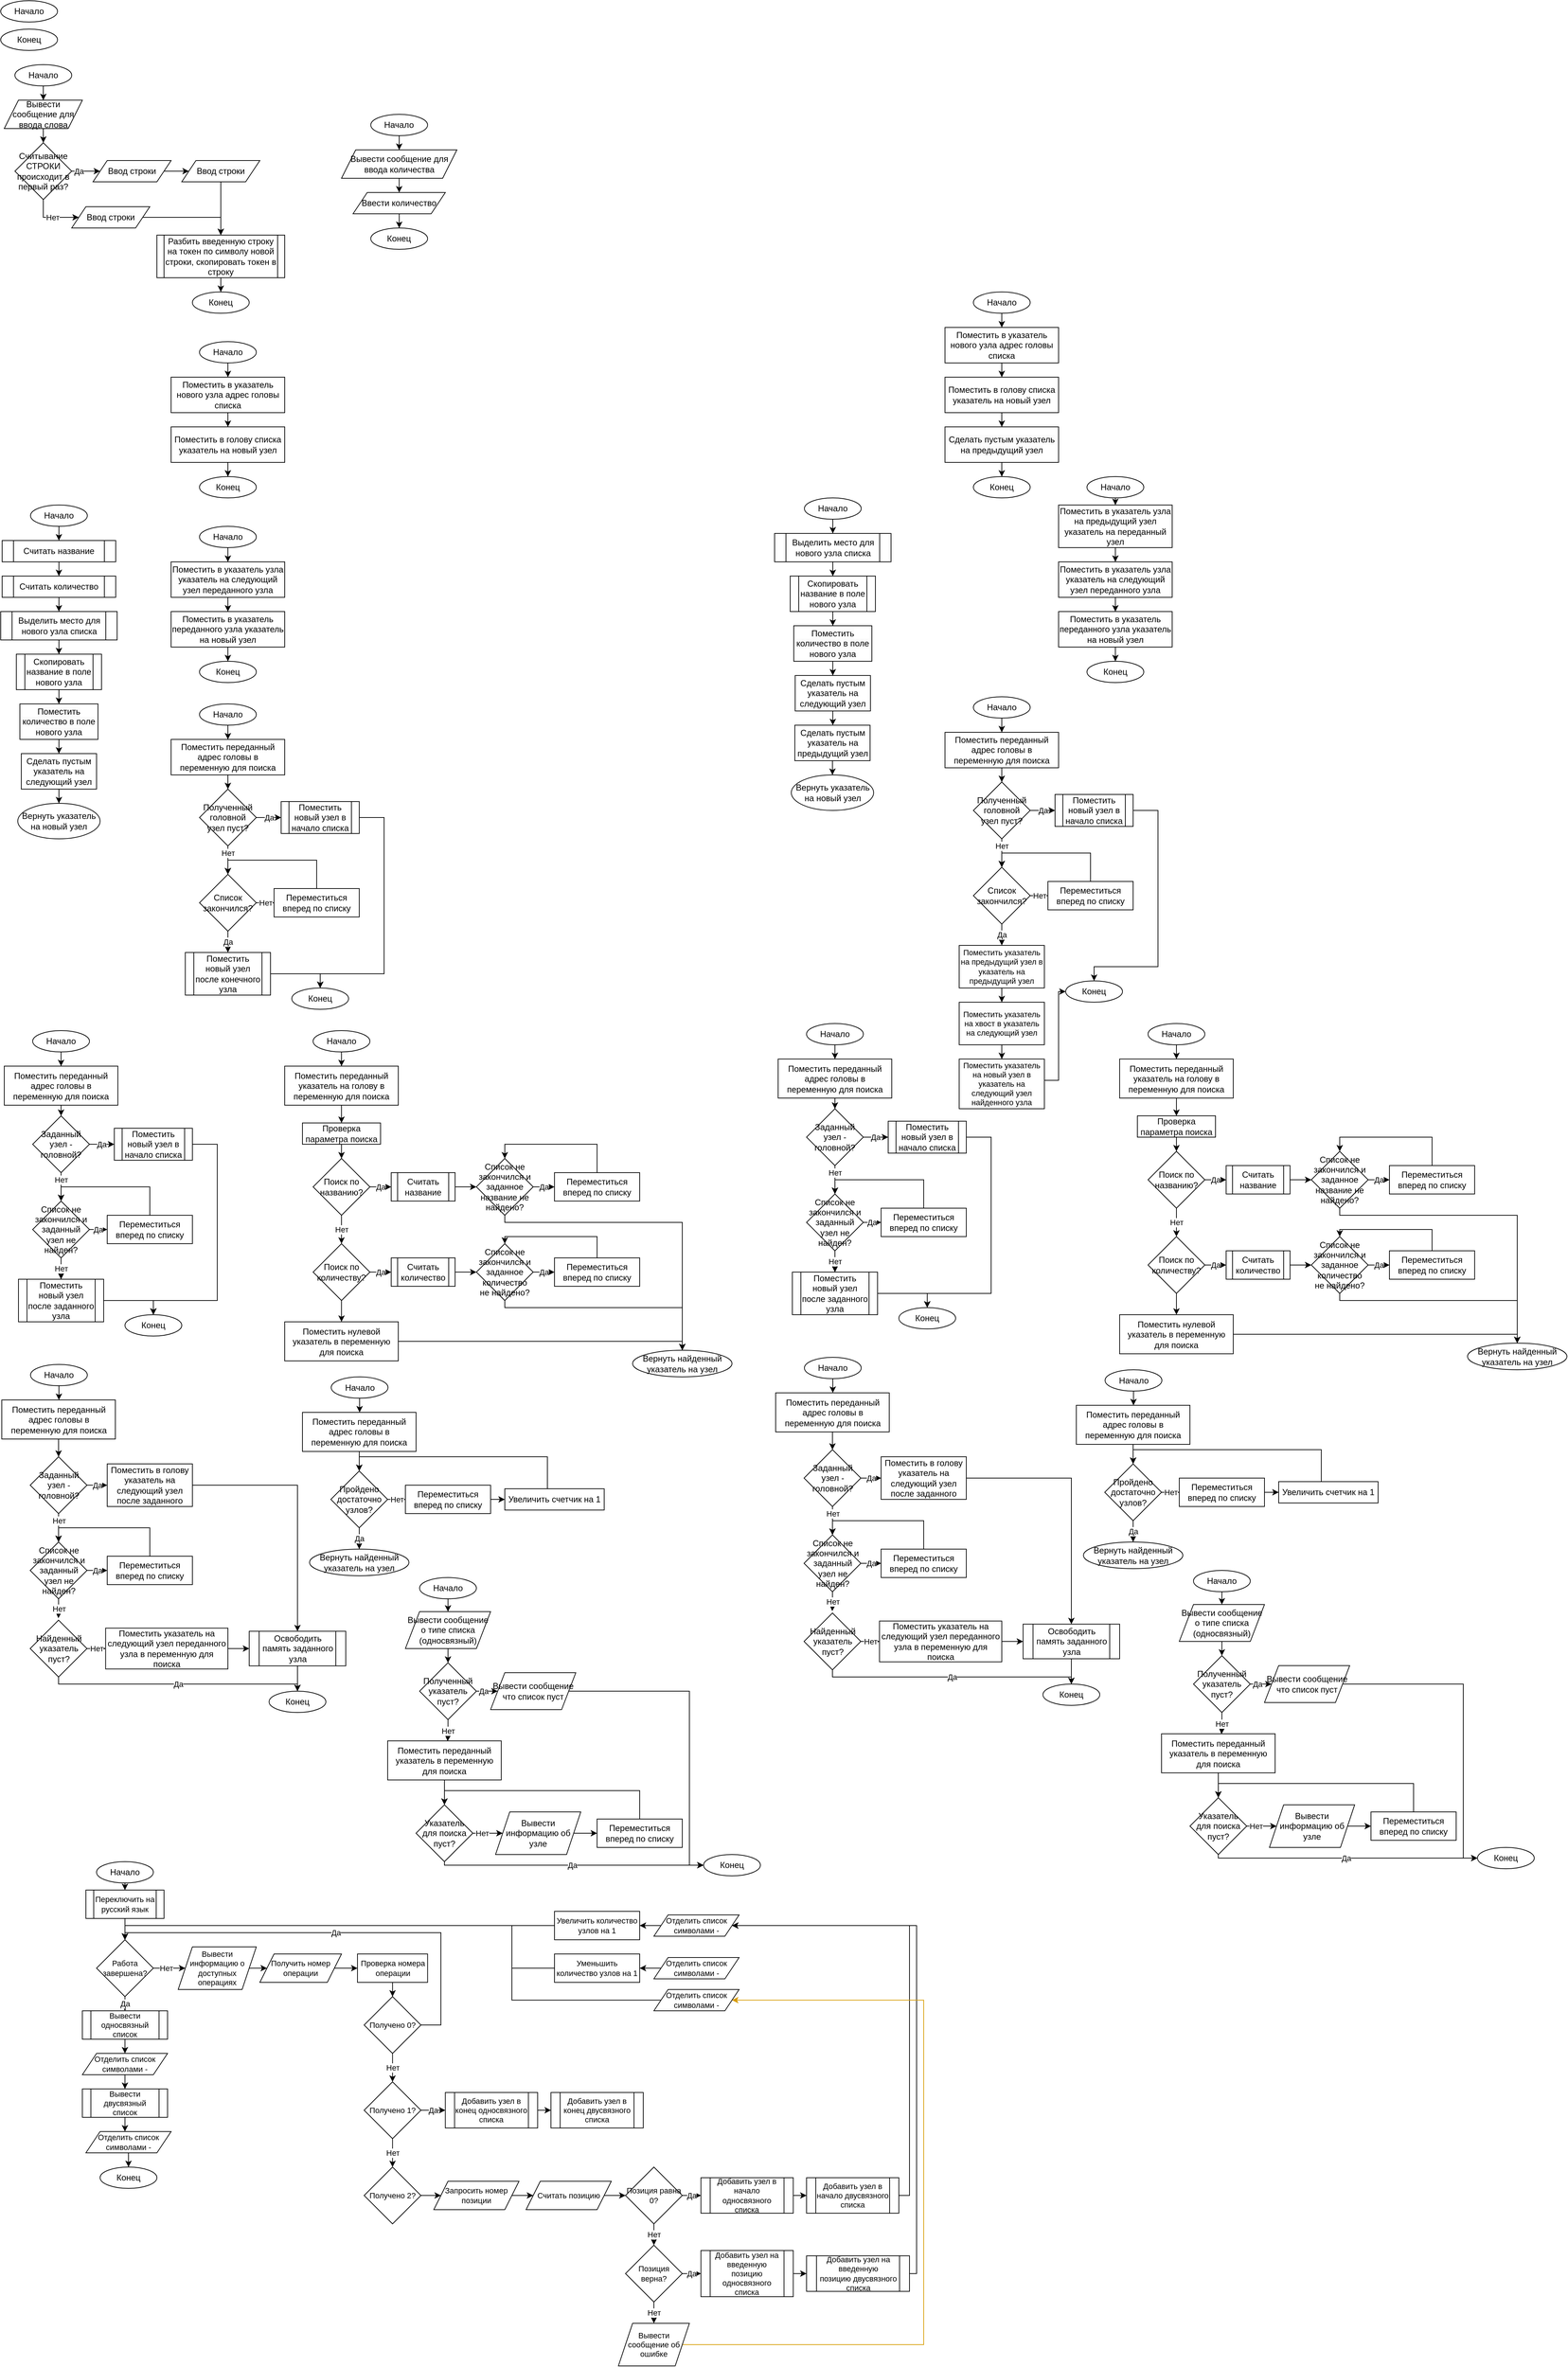 <mxfile version="21.2.1" type="device">
  <diagram id="1G3bzkhRUWbqA_KR0CpB" name="Страница 1">
    <mxGraphModel dx="423" dy="507" grid="1" gridSize="10" guides="1" tooltips="1" connect="1" arrows="1" fold="1" page="1" pageScale="1" pageWidth="827" pageHeight="1169" math="0" shadow="0">
      <root>
        <mxCell id="0" />
        <mxCell id="1" parent="0" />
        <mxCell id="G22OhfEsnLR-yd56sJq1-1" value="Начало" style="ellipse;whiteSpace=wrap;html=1;rounded=0;" parent="1" vertex="1">
          <mxGeometry x="10" y="10" width="80" height="30" as="geometry" />
        </mxCell>
        <mxCell id="G22OhfEsnLR-yd56sJq1-2" value="Конец" style="ellipse;whiteSpace=wrap;html=1;rounded=0;" parent="1" vertex="1">
          <mxGeometry x="10" y="50" width="80" height="30" as="geometry" />
        </mxCell>
        <mxCell id="G22OhfEsnLR-yd56sJq1-6" style="edgeStyle=orthogonalEdgeStyle;rounded=0;orthogonalLoop=1;jettySize=auto;html=1;entryX=0.5;entryY=0;entryDx=0;entryDy=0;exitX=0.5;exitY=1;exitDx=0;exitDy=0;" parent="1" source="G22OhfEsnLR-yd56sJq1-35" target="G22OhfEsnLR-yd56sJq1-5" edge="1">
          <mxGeometry relative="1" as="geometry">
            <mxPoint x="70" y="190" as="sourcePoint" />
          </mxGeometry>
        </mxCell>
        <mxCell id="G22OhfEsnLR-yd56sJq1-28" value="Нет" style="edgeStyle=orthogonalEdgeStyle;rounded=0;orthogonalLoop=1;jettySize=auto;html=1;entryX=0;entryY=0.5;entryDx=0;entryDy=0;" parent="1" source="G22OhfEsnLR-yd56sJq1-5" target="G22OhfEsnLR-yd56sJq1-27" edge="1">
          <mxGeometry relative="1" as="geometry">
            <Array as="points">
              <mxPoint x="70" y="315" />
            </Array>
          </mxGeometry>
        </mxCell>
        <mxCell id="G22OhfEsnLR-yd56sJq1-30" value="Да" style="edgeStyle=orthogonalEdgeStyle;rounded=0;orthogonalLoop=1;jettySize=auto;html=1;entryX=0;entryY=0.5;entryDx=0;entryDy=0;" parent="1" source="G22OhfEsnLR-yd56sJq1-5" target="G22OhfEsnLR-yd56sJq1-29" edge="1">
          <mxGeometry relative="1" as="geometry" />
        </mxCell>
        <mxCell id="G22OhfEsnLR-yd56sJq1-5" value="Считывание СТРОКИ происходит в первый раз?" style="rhombus;whiteSpace=wrap;html=1;rounded=0;" parent="1" vertex="1">
          <mxGeometry x="30" y="210" width="80" height="80" as="geometry" />
        </mxCell>
        <mxCell id="G22OhfEsnLR-yd56sJq1-17" style="edgeStyle=orthogonalEdgeStyle;rounded=0;orthogonalLoop=1;jettySize=auto;html=1;entryX=0.5;entryY=0;entryDx=0;entryDy=0;" parent="1" source="G22OhfEsnLR-yd56sJq1-13" target="G22OhfEsnLR-yd56sJq1-16" edge="1">
          <mxGeometry relative="1" as="geometry" />
        </mxCell>
        <mxCell id="G22OhfEsnLR-yd56sJq1-13" value="Разбить введенную строку на токен по символу новой строки, скопировать токен в строку" style="shape=process;whiteSpace=wrap;html=1;backgroundOutline=1;size=0.056;rounded=0;" parent="1" vertex="1">
          <mxGeometry x="230" y="340" width="180" height="60" as="geometry" />
        </mxCell>
        <mxCell id="G22OhfEsnLR-yd56sJq1-16" value="Конец" style="ellipse;whiteSpace=wrap;html=1;rounded=0;" parent="1" vertex="1">
          <mxGeometry x="280" y="420" width="80" height="30" as="geometry" />
        </mxCell>
        <mxCell id="G22OhfEsnLR-yd56sJq1-19" style="edgeStyle=orthogonalEdgeStyle;rounded=0;orthogonalLoop=1;jettySize=auto;html=1;entryX=0.5;entryY=0;entryDx=0;entryDy=0;" parent="1" source="G22OhfEsnLR-yd56sJq1-18" target="G22OhfEsnLR-yd56sJq1-35" edge="1">
          <mxGeometry relative="1" as="geometry">
            <mxPoint x="70" y="150" as="targetPoint" />
          </mxGeometry>
        </mxCell>
        <mxCell id="G22OhfEsnLR-yd56sJq1-18" value="Начало" style="ellipse;whiteSpace=wrap;html=1;rounded=0;" parent="1" vertex="1">
          <mxGeometry x="30" y="100" width="80" height="30" as="geometry" />
        </mxCell>
        <mxCell id="jvVMU33GEsy6cu9pJO6W-2" style="edgeStyle=orthogonalEdgeStyle;rounded=0;orthogonalLoop=1;jettySize=auto;html=1;entryX=0.5;entryY=0;entryDx=0;entryDy=0;" parent="1" source="G22OhfEsnLR-yd56sJq1-20" target="jvVMU33GEsy6cu9pJO6W-1" edge="1">
          <mxGeometry relative="1" as="geometry" />
        </mxCell>
        <mxCell id="G22OhfEsnLR-yd56sJq1-20" value="Начало" style="ellipse;whiteSpace=wrap;html=1;rounded=0;" parent="1" vertex="1">
          <mxGeometry x="531.25" y="170" width="80" height="30" as="geometry" />
        </mxCell>
        <mxCell id="G22OhfEsnLR-yd56sJq1-21" value="Конец" style="ellipse;whiteSpace=wrap;html=1;rounded=0;" parent="1" vertex="1">
          <mxGeometry x="531.25" y="330" width="80" height="30" as="geometry" />
        </mxCell>
        <mxCell id="G22OhfEsnLR-yd56sJq1-34" style="edgeStyle=orthogonalEdgeStyle;rounded=0;orthogonalLoop=1;jettySize=auto;html=1;entryX=0.5;entryY=0;entryDx=0;entryDy=0;" parent="1" source="G22OhfEsnLR-yd56sJq1-27" target="G22OhfEsnLR-yd56sJq1-13" edge="1">
          <mxGeometry relative="1" as="geometry" />
        </mxCell>
        <mxCell id="G22OhfEsnLR-yd56sJq1-27" value="&lt;span style=&quot;color: rgb(0, 0, 0); font-family: Helvetica; font-size: 12px; font-style: normal; font-variant-ligatures: normal; font-variant-caps: normal; font-weight: 400; letter-spacing: normal; orphans: 2; text-align: center; text-indent: 0px; text-transform: none; widows: 2; word-spacing: 0px; -webkit-text-stroke-width: 0px; background-color: rgb(251, 251, 251); text-decoration-thickness: initial; text-decoration-style: initial; text-decoration-color: initial; float: none; display: inline !important;&quot;&gt;Ввод строки&lt;/span&gt;" style="shape=parallelogram;perimeter=parallelogramPerimeter;whiteSpace=wrap;html=1;fixedSize=1;rounded=0;" parent="1" vertex="1">
          <mxGeometry x="110" y="300" width="110" height="30" as="geometry" />
        </mxCell>
        <mxCell id="G22OhfEsnLR-yd56sJq1-32" style="edgeStyle=orthogonalEdgeStyle;rounded=0;orthogonalLoop=1;jettySize=auto;html=1;entryX=0;entryY=0.5;entryDx=0;entryDy=0;" parent="1" source="G22OhfEsnLR-yd56sJq1-29" target="G22OhfEsnLR-yd56sJq1-31" edge="1">
          <mxGeometry relative="1" as="geometry" />
        </mxCell>
        <mxCell id="G22OhfEsnLR-yd56sJq1-29" value="&lt;span style=&quot;color: rgb(0, 0, 0); font-family: Helvetica; font-size: 12px; font-style: normal; font-variant-ligatures: normal; font-variant-caps: normal; font-weight: 400; letter-spacing: normal; orphans: 2; text-align: center; text-indent: 0px; text-transform: none; widows: 2; word-spacing: 0px; -webkit-text-stroke-width: 0px; background-color: rgb(251, 251, 251); text-decoration-thickness: initial; text-decoration-style: initial; text-decoration-color: initial; float: none; display: inline !important;&quot;&gt;Ввод строки&lt;/span&gt;" style="shape=parallelogram;perimeter=parallelogramPerimeter;whiteSpace=wrap;html=1;fixedSize=1;rounded=0;" parent="1" vertex="1">
          <mxGeometry x="140" y="235" width="110" height="30" as="geometry" />
        </mxCell>
        <mxCell id="G22OhfEsnLR-yd56sJq1-33" style="edgeStyle=orthogonalEdgeStyle;rounded=0;orthogonalLoop=1;jettySize=auto;html=1;entryX=0.5;entryY=0;entryDx=0;entryDy=0;" parent="1" source="G22OhfEsnLR-yd56sJq1-31" target="G22OhfEsnLR-yd56sJq1-13" edge="1">
          <mxGeometry relative="1" as="geometry" />
        </mxCell>
        <mxCell id="G22OhfEsnLR-yd56sJq1-31" value="&lt;span style=&quot;color: rgb(0, 0, 0); font-family: Helvetica; font-size: 12px; font-style: normal; font-variant-ligatures: normal; font-variant-caps: normal; font-weight: 400; letter-spacing: normal; orphans: 2; text-align: center; text-indent: 0px; text-transform: none; widows: 2; word-spacing: 0px; -webkit-text-stroke-width: 0px; background-color: rgb(251, 251, 251); text-decoration-thickness: initial; text-decoration-style: initial; text-decoration-color: initial; float: none; display: inline !important;&quot;&gt;Ввод строки&lt;/span&gt;" style="shape=parallelogram;perimeter=parallelogramPerimeter;whiteSpace=wrap;html=1;fixedSize=1;rounded=0;" parent="1" vertex="1">
          <mxGeometry x="265" y="235" width="110" height="30" as="geometry" />
        </mxCell>
        <mxCell id="G22OhfEsnLR-yd56sJq1-35" value="Вывести сообщение для ввода слова" style="shape=parallelogram;perimeter=parallelogramPerimeter;whiteSpace=wrap;html=1;fixedSize=1;rounded=0;" parent="1" vertex="1">
          <mxGeometry x="15" y="150" width="110" height="40" as="geometry" />
        </mxCell>
        <mxCell id="jvVMU33GEsy6cu9pJO6W-5" style="edgeStyle=orthogonalEdgeStyle;rounded=0;orthogonalLoop=1;jettySize=auto;html=1;entryX=0.5;entryY=0;entryDx=0;entryDy=0;" parent="1" source="jvVMU33GEsy6cu9pJO6W-1" target="jvVMU33GEsy6cu9pJO6W-3" edge="1">
          <mxGeometry relative="1" as="geometry" />
        </mxCell>
        <mxCell id="jvVMU33GEsy6cu9pJO6W-1" value="Вывести сообщение для ввода количества" style="shape=parallelogram;perimeter=parallelogramPerimeter;whiteSpace=wrap;html=1;fixedSize=1;rounded=0;" parent="1" vertex="1">
          <mxGeometry x="490" y="220" width="162.5" height="40" as="geometry" />
        </mxCell>
        <mxCell id="jvVMU33GEsy6cu9pJO6W-6" style="edgeStyle=orthogonalEdgeStyle;rounded=0;orthogonalLoop=1;jettySize=auto;html=1;entryX=0.5;entryY=0;entryDx=0;entryDy=0;" parent="1" source="jvVMU33GEsy6cu9pJO6W-3" target="G22OhfEsnLR-yd56sJq1-21" edge="1">
          <mxGeometry relative="1" as="geometry" />
        </mxCell>
        <mxCell id="jvVMU33GEsy6cu9pJO6W-3" value="Ввести количество" style="shape=parallelogram;perimeter=parallelogramPerimeter;whiteSpace=wrap;html=1;fixedSize=1;rounded=0;" parent="1" vertex="1">
          <mxGeometry x="506.25" y="280" width="130" height="30" as="geometry" />
        </mxCell>
        <mxCell id="jvVMU33GEsy6cu9pJO6W-13" style="edgeStyle=orthogonalEdgeStyle;rounded=0;orthogonalLoop=1;jettySize=auto;html=1;entryX=0.5;entryY=0;entryDx=0;entryDy=0;" parent="1" source="jvVMU33GEsy6cu9pJO6W-9" target="jvVMU33GEsy6cu9pJO6W-12" edge="1">
          <mxGeometry relative="1" as="geometry" />
        </mxCell>
        <mxCell id="jvVMU33GEsy6cu9pJO6W-9" value="Считать название" style="shape=process;whiteSpace=wrap;html=1;backgroundOutline=1;rounded=0;" parent="1" vertex="1">
          <mxGeometry x="12" y="770" width="160" height="30" as="geometry" />
        </mxCell>
        <mxCell id="jvVMU33GEsy6cu9pJO6W-17" style="edgeStyle=orthogonalEdgeStyle;rounded=0;orthogonalLoop=1;jettySize=auto;html=1;entryX=0.5;entryY=0;entryDx=0;entryDy=0;" parent="1" source="jvVMU33GEsy6cu9pJO6W-12" target="jvVMU33GEsy6cu9pJO6W-14" edge="1">
          <mxGeometry relative="1" as="geometry" />
        </mxCell>
        <mxCell id="jvVMU33GEsy6cu9pJO6W-12" value="Считать количество" style="shape=process;whiteSpace=wrap;html=1;backgroundOutline=1;rounded=0;" parent="1" vertex="1">
          <mxGeometry x="12" y="820" width="160" height="30" as="geometry" />
        </mxCell>
        <mxCell id="jvVMU33GEsy6cu9pJO6W-19" style="edgeStyle=orthogonalEdgeStyle;rounded=0;orthogonalLoop=1;jettySize=auto;html=1;entryX=0.5;entryY=0;entryDx=0;entryDy=0;" parent="1" source="jvVMU33GEsy6cu9pJO6W-14" target="jvVMU33GEsy6cu9pJO6W-18" edge="1">
          <mxGeometry relative="1" as="geometry" />
        </mxCell>
        <mxCell id="jvVMU33GEsy6cu9pJO6W-14" value="Выделить место для нового узла списка" style="shape=process;whiteSpace=wrap;html=1;backgroundOutline=1;rounded=0;" parent="1" vertex="1">
          <mxGeometry x="10" y="870" width="164" height="40" as="geometry" />
        </mxCell>
        <mxCell id="jvVMU33GEsy6cu9pJO6W-21" style="edgeStyle=orthogonalEdgeStyle;rounded=0;orthogonalLoop=1;jettySize=auto;html=1;entryX=0.5;entryY=0;entryDx=0;entryDy=0;" parent="1" source="jvVMU33GEsy6cu9pJO6W-18" target="jvVMU33GEsy6cu9pJO6W-22" edge="1">
          <mxGeometry relative="1" as="geometry">
            <mxPoint x="92" y="1000" as="targetPoint" />
          </mxGeometry>
        </mxCell>
        <mxCell id="jvVMU33GEsy6cu9pJO6W-18" value="Скопировать название в поле нового узла" style="shape=process;whiteSpace=wrap;html=1;backgroundOutline=1;rounded=0;" parent="1" vertex="1">
          <mxGeometry x="32" y="930" width="120" height="50" as="geometry" />
        </mxCell>
        <mxCell id="jvVMU33GEsy6cu9pJO6W-26" style="edgeStyle=orthogonalEdgeStyle;rounded=0;orthogonalLoop=1;jettySize=auto;html=1;entryX=0.5;entryY=0;entryDx=0;entryDy=0;" parent="1" source="jvVMU33GEsy6cu9pJO6W-22" target="jvVMU33GEsy6cu9pJO6W-25" edge="1">
          <mxGeometry relative="1" as="geometry" />
        </mxCell>
        <mxCell id="jvVMU33GEsy6cu9pJO6W-22" value="&lt;span style=&quot;color: rgb(0, 0, 0); font-family: Helvetica; font-size: 12px; font-style: normal; font-variant-ligatures: normal; font-variant-caps: normal; font-weight: 400; letter-spacing: normal; orphans: 2; text-align: center; text-indent: 0px; text-transform: none; widows: 2; word-spacing: 0px; -webkit-text-stroke-width: 0px; background-color: rgb(251, 251, 251); text-decoration-thickness: initial; text-decoration-style: initial; text-decoration-color: initial; float: none; display: inline !important;&quot;&gt;Поместить количество в поле нового узла&lt;/span&gt;" style="rounded=0;whiteSpace=wrap;html=1;" parent="1" vertex="1">
          <mxGeometry x="37" y="1000" width="110" height="50" as="geometry" />
        </mxCell>
        <mxCell id="jvVMU33GEsy6cu9pJO6W-30" style="edgeStyle=orthogonalEdgeStyle;rounded=0;orthogonalLoop=1;jettySize=auto;html=1;entryX=0.5;entryY=0;entryDx=0;entryDy=0;" parent="1" source="jvVMU33GEsy6cu9pJO6W-25" target="jvVMU33GEsy6cu9pJO6W-29" edge="1">
          <mxGeometry relative="1" as="geometry" />
        </mxCell>
        <mxCell id="jvVMU33GEsy6cu9pJO6W-25" value="Сделать пустым указатель на следующий узел" style="rounded=0;whiteSpace=wrap;html=1;" parent="1" vertex="1">
          <mxGeometry x="39" y="1070" width="106" height="50" as="geometry" />
        </mxCell>
        <mxCell id="jvVMU33GEsy6cu9pJO6W-28" style="edgeStyle=orthogonalEdgeStyle;rounded=0;orthogonalLoop=1;jettySize=auto;html=1;entryX=0.5;entryY=0;entryDx=0;entryDy=0;" parent="1" source="jvVMU33GEsy6cu9pJO6W-27" target="jvVMU33GEsy6cu9pJO6W-9" edge="1">
          <mxGeometry relative="1" as="geometry" />
        </mxCell>
        <mxCell id="jvVMU33GEsy6cu9pJO6W-27" value="Начало" style="ellipse;whiteSpace=wrap;html=1;rounded=0;" parent="1" vertex="1">
          <mxGeometry x="52" y="720" width="80" height="30" as="geometry" />
        </mxCell>
        <mxCell id="jvVMU33GEsy6cu9pJO6W-29" value="Вернуть указатель на новый узел" style="ellipse;whiteSpace=wrap;html=1;rounded=0;" parent="1" vertex="1">
          <mxGeometry x="34" y="1140" width="116" height="50" as="geometry" />
        </mxCell>
        <mxCell id="jvVMU33GEsy6cu9pJO6W-35" style="edgeStyle=orthogonalEdgeStyle;rounded=0;orthogonalLoop=1;jettySize=auto;html=1;entryX=0.5;entryY=0;entryDx=0;entryDy=0;" parent="1" source="jvVMU33GEsy6cu9pJO6W-31" target="jvVMU33GEsy6cu9pJO6W-34" edge="1">
          <mxGeometry relative="1" as="geometry" />
        </mxCell>
        <mxCell id="jvVMU33GEsy6cu9pJO6W-31" value="Поместить в указатель нового узла адрес головы списка" style="rounded=0;whiteSpace=wrap;html=1;" parent="1" vertex="1">
          <mxGeometry x="250" y="540" width="160" height="50" as="geometry" />
        </mxCell>
        <mxCell id="jvVMU33GEsy6cu9pJO6W-33" style="edgeStyle=orthogonalEdgeStyle;rounded=0;orthogonalLoop=1;jettySize=auto;html=1;entryX=0.5;entryY=0;entryDx=0;entryDy=0;" parent="1" source="jvVMU33GEsy6cu9pJO6W-32" target="jvVMU33GEsy6cu9pJO6W-31" edge="1">
          <mxGeometry relative="1" as="geometry" />
        </mxCell>
        <mxCell id="jvVMU33GEsy6cu9pJO6W-32" value="Начало" style="ellipse;whiteSpace=wrap;html=1;rounded=0;" parent="1" vertex="1">
          <mxGeometry x="290" y="490" width="80" height="30" as="geometry" />
        </mxCell>
        <mxCell id="jvVMU33GEsy6cu9pJO6W-37" style="edgeStyle=orthogonalEdgeStyle;rounded=0;orthogonalLoop=1;jettySize=auto;html=1;entryX=0.5;entryY=0;entryDx=0;entryDy=0;" parent="1" source="jvVMU33GEsy6cu9pJO6W-34" target="jvVMU33GEsy6cu9pJO6W-36" edge="1">
          <mxGeometry relative="1" as="geometry" />
        </mxCell>
        <mxCell id="jvVMU33GEsy6cu9pJO6W-34" value="Поместить в голову списка указатель на новый узел" style="rounded=0;whiteSpace=wrap;html=1;" parent="1" vertex="1">
          <mxGeometry x="250" y="610" width="160" height="50" as="geometry" />
        </mxCell>
        <mxCell id="jvVMU33GEsy6cu9pJO6W-36" value="Конец" style="ellipse;whiteSpace=wrap;html=1;rounded=0;" parent="1" vertex="1">
          <mxGeometry x="290" y="680" width="80" height="30" as="geometry" />
        </mxCell>
        <mxCell id="jvVMU33GEsy6cu9pJO6W-38" style="edgeStyle=orthogonalEdgeStyle;rounded=0;orthogonalLoop=1;jettySize=auto;html=1;entryX=0.5;entryY=0;entryDx=0;entryDy=0;" parent="1" source="jvVMU33GEsy6cu9pJO6W-39" target="jvVMU33GEsy6cu9pJO6W-43" edge="1">
          <mxGeometry relative="1" as="geometry" />
        </mxCell>
        <mxCell id="jvVMU33GEsy6cu9pJO6W-39" value="Поместить в указатель узла указатель на следующий узел переданного узла" style="rounded=0;whiteSpace=wrap;html=1;" parent="1" vertex="1">
          <mxGeometry x="250" y="800" width="160" height="50" as="geometry" />
        </mxCell>
        <mxCell id="jvVMU33GEsy6cu9pJO6W-40" style="edgeStyle=orthogonalEdgeStyle;rounded=0;orthogonalLoop=1;jettySize=auto;html=1;entryX=0.5;entryY=0;entryDx=0;entryDy=0;" parent="1" source="jvVMU33GEsy6cu9pJO6W-41" target="jvVMU33GEsy6cu9pJO6W-39" edge="1">
          <mxGeometry relative="1" as="geometry" />
        </mxCell>
        <mxCell id="jvVMU33GEsy6cu9pJO6W-41" value="Начало" style="ellipse;whiteSpace=wrap;html=1;rounded=0;" parent="1" vertex="1">
          <mxGeometry x="290" y="750" width="80" height="30" as="geometry" />
        </mxCell>
        <mxCell id="jvVMU33GEsy6cu9pJO6W-42" style="edgeStyle=orthogonalEdgeStyle;rounded=0;orthogonalLoop=1;jettySize=auto;html=1;entryX=0.5;entryY=0;entryDx=0;entryDy=0;" parent="1" source="jvVMU33GEsy6cu9pJO6W-43" target="jvVMU33GEsy6cu9pJO6W-44" edge="1">
          <mxGeometry relative="1" as="geometry" />
        </mxCell>
        <mxCell id="jvVMU33GEsy6cu9pJO6W-43" value="Поместить в указатель переданного узла указатель на новый узел" style="rounded=0;whiteSpace=wrap;html=1;" parent="1" vertex="1">
          <mxGeometry x="250" y="870" width="160" height="50" as="geometry" />
        </mxCell>
        <mxCell id="jvVMU33GEsy6cu9pJO6W-44" value="Конец" style="ellipse;whiteSpace=wrap;html=1;rounded=0;" parent="1" vertex="1">
          <mxGeometry x="290" y="940" width="80" height="30" as="geometry" />
        </mxCell>
        <mxCell id="jvVMU33GEsy6cu9pJO6W-47" style="edgeStyle=orthogonalEdgeStyle;rounded=0;orthogonalLoop=1;jettySize=auto;html=1;entryX=0.5;entryY=0;entryDx=0;entryDy=0;" parent="1" source="jvVMU33GEsy6cu9pJO6W-45" target="jvVMU33GEsy6cu9pJO6W-46" edge="1">
          <mxGeometry relative="1" as="geometry" />
        </mxCell>
        <mxCell id="jvVMU33GEsy6cu9pJO6W-45" value="Начало" style="ellipse;whiteSpace=wrap;html=1;rounded=0;" parent="1" vertex="1">
          <mxGeometry x="290" y="1000" width="80" height="30" as="geometry" />
        </mxCell>
        <mxCell id="jvVMU33GEsy6cu9pJO6W-49" style="edgeStyle=orthogonalEdgeStyle;rounded=0;orthogonalLoop=1;jettySize=auto;html=1;entryX=0.5;entryY=0;entryDx=0;entryDy=0;" parent="1" source="jvVMU33GEsy6cu9pJO6W-46" target="jvVMU33GEsy6cu9pJO6W-48" edge="1">
          <mxGeometry relative="1" as="geometry" />
        </mxCell>
        <mxCell id="jvVMU33GEsy6cu9pJO6W-46" value="Поместить переданный адрес головы в переменную для поиска" style="rounded=0;whiteSpace=wrap;html=1;" parent="1" vertex="1">
          <mxGeometry x="250" y="1050" width="160" height="50" as="geometry" />
        </mxCell>
        <mxCell id="jvVMU33GEsy6cu9pJO6W-51" value="Да" style="edgeStyle=orthogonalEdgeStyle;rounded=0;orthogonalLoop=1;jettySize=auto;html=1;entryX=0;entryY=0.5;entryDx=0;entryDy=0;" parent="1" source="jvVMU33GEsy6cu9pJO6W-48" target="jvVMU33GEsy6cu9pJO6W-50" edge="1">
          <mxGeometry relative="1" as="geometry" />
        </mxCell>
        <mxCell id="jvVMU33GEsy6cu9pJO6W-53" value="Нет" style="edgeStyle=orthogonalEdgeStyle;rounded=0;orthogonalLoop=1;jettySize=auto;html=1;entryX=0.5;entryY=0;entryDx=0;entryDy=0;" parent="1" source="jvVMU33GEsy6cu9pJO6W-48" target="jvVMU33GEsy6cu9pJO6W-52" edge="1">
          <mxGeometry x="-0.5" relative="1" as="geometry">
            <mxPoint as="offset" />
          </mxGeometry>
        </mxCell>
        <mxCell id="jvVMU33GEsy6cu9pJO6W-48" value="Полученный головной узел пуст?" style="rhombus;whiteSpace=wrap;html=1;rounded=0;" parent="1" vertex="1">
          <mxGeometry x="290" y="1120" width="80" height="80" as="geometry" />
        </mxCell>
        <mxCell id="jvVMU33GEsy6cu9pJO6W-64" style="edgeStyle=orthogonalEdgeStyle;rounded=0;orthogonalLoop=1;jettySize=auto;html=1;entryX=0.5;entryY=0;entryDx=0;entryDy=0;" parent="1" source="jvVMU33GEsy6cu9pJO6W-50" target="jvVMU33GEsy6cu9pJO6W-63" edge="1">
          <mxGeometry relative="1" as="geometry">
            <Array as="points">
              <mxPoint x="550" y="1160" />
              <mxPoint x="550" y="1380" />
              <mxPoint x="460" y="1380" />
            </Array>
          </mxGeometry>
        </mxCell>
        <mxCell id="jvVMU33GEsy6cu9pJO6W-50" value="Поместить новый узел в начало списка" style="shape=process;whiteSpace=wrap;html=1;backgroundOutline=1;rounded=0;" parent="1" vertex="1">
          <mxGeometry x="405" y="1137.5" width="110" height="45" as="geometry" />
        </mxCell>
        <mxCell id="jvVMU33GEsy6cu9pJO6W-56" value="Нет" style="edgeStyle=orthogonalEdgeStyle;rounded=0;orthogonalLoop=1;jettySize=auto;html=1;entryX=0;entryY=0.5;entryDx=0;entryDy=0;" parent="1" source="jvVMU33GEsy6cu9pJO6W-52" target="jvVMU33GEsy6cu9pJO6W-54" edge="1">
          <mxGeometry relative="1" as="geometry" />
        </mxCell>
        <mxCell id="jvVMU33GEsy6cu9pJO6W-62" value="Да" style="edgeStyle=orthogonalEdgeStyle;rounded=0;orthogonalLoop=1;jettySize=auto;html=1;entryX=0.5;entryY=0;entryDx=0;entryDy=0;" parent="1" source="jvVMU33GEsy6cu9pJO6W-52" target="jvVMU33GEsy6cu9pJO6W-61" edge="1">
          <mxGeometry relative="1" as="geometry" />
        </mxCell>
        <mxCell id="jvVMU33GEsy6cu9pJO6W-52" value="Список закончился?" style="rhombus;whiteSpace=wrap;html=1;rounded=0;" parent="1" vertex="1">
          <mxGeometry x="290" y="1240" width="80" height="80" as="geometry" />
        </mxCell>
        <mxCell id="jvVMU33GEsy6cu9pJO6W-57" style="edgeStyle=orthogonalEdgeStyle;rounded=0;orthogonalLoop=1;jettySize=auto;html=1;entryX=0.5;entryY=0;entryDx=0;entryDy=0;" parent="1" source="jvVMU33GEsy6cu9pJO6W-54" target="jvVMU33GEsy6cu9pJO6W-52" edge="1">
          <mxGeometry relative="1" as="geometry">
            <Array as="points">
              <mxPoint x="455" y="1220" />
              <mxPoint x="330" y="1220" />
            </Array>
          </mxGeometry>
        </mxCell>
        <mxCell id="jvVMU33GEsy6cu9pJO6W-54" value="Переместиться вперед по списку" style="rounded=0;whiteSpace=wrap;html=1;" parent="1" vertex="1">
          <mxGeometry x="395" y="1260" width="120" height="40" as="geometry" />
        </mxCell>
        <mxCell id="jvVMU33GEsy6cu9pJO6W-65" style="edgeStyle=orthogonalEdgeStyle;rounded=0;orthogonalLoop=1;jettySize=auto;html=1;entryX=0.5;entryY=0;entryDx=0;entryDy=0;" parent="1" source="jvVMU33GEsy6cu9pJO6W-61" target="jvVMU33GEsy6cu9pJO6W-63" edge="1">
          <mxGeometry relative="1" as="geometry" />
        </mxCell>
        <mxCell id="jvVMU33GEsy6cu9pJO6W-61" value="Поместить новый узел после конечного узла" style="shape=process;whiteSpace=wrap;html=1;backgroundOutline=1;rounded=0;" parent="1" vertex="1">
          <mxGeometry x="270" y="1350" width="120" height="60" as="geometry" />
        </mxCell>
        <mxCell id="jvVMU33GEsy6cu9pJO6W-63" value="Конец" style="ellipse;whiteSpace=wrap;html=1;rounded=0;" parent="1" vertex="1">
          <mxGeometry x="420" y="1400" width="80" height="30" as="geometry" />
        </mxCell>
        <mxCell id="jvVMU33GEsy6cu9pJO6W-67" style="edgeStyle=orthogonalEdgeStyle;rounded=0;orthogonalLoop=1;jettySize=auto;html=1;entryX=0.5;entryY=0;entryDx=0;entryDy=0;" parent="1" source="jvVMU33GEsy6cu9pJO6W-68" target="jvVMU33GEsy6cu9pJO6W-70" edge="1">
          <mxGeometry relative="1" as="geometry" />
        </mxCell>
        <mxCell id="jvVMU33GEsy6cu9pJO6W-68" value="Начало" style="ellipse;whiteSpace=wrap;html=1;rounded=0;" parent="1" vertex="1">
          <mxGeometry x="55.02" y="1460" width="80" height="30" as="geometry" />
        </mxCell>
        <mxCell id="jvVMU33GEsy6cu9pJO6W-69" style="edgeStyle=orthogonalEdgeStyle;rounded=0;orthogonalLoop=1;jettySize=auto;html=1;entryX=0.5;entryY=0;entryDx=0;entryDy=0;" parent="1" source="jvVMU33GEsy6cu9pJO6W-70" target="jvVMU33GEsy6cu9pJO6W-73" edge="1">
          <mxGeometry relative="1" as="geometry" />
        </mxCell>
        <mxCell id="jvVMU33GEsy6cu9pJO6W-70" value="Поместить переданный адрес головы в переменную для поиска" style="rounded=0;whiteSpace=wrap;html=1;" parent="1" vertex="1">
          <mxGeometry x="15.02" y="1510" width="160" height="55" as="geometry" />
        </mxCell>
        <mxCell id="jvVMU33GEsy6cu9pJO6W-71" value="Да" style="edgeStyle=orthogonalEdgeStyle;rounded=0;orthogonalLoop=1;jettySize=auto;html=1;entryX=0;entryY=0.5;entryDx=0;entryDy=0;" parent="1" source="jvVMU33GEsy6cu9pJO6W-73" target="jvVMU33GEsy6cu9pJO6W-75" edge="1">
          <mxGeometry relative="1" as="geometry" />
        </mxCell>
        <mxCell id="jvVMU33GEsy6cu9pJO6W-72" value="Нет" style="edgeStyle=orthogonalEdgeStyle;rounded=0;orthogonalLoop=1;jettySize=auto;html=1;entryX=0.5;entryY=0;entryDx=0;entryDy=0;" parent="1" source="jvVMU33GEsy6cu9pJO6W-73" target="jvVMU33GEsy6cu9pJO6W-78" edge="1">
          <mxGeometry x="-0.5" relative="1" as="geometry">
            <mxPoint as="offset" />
          </mxGeometry>
        </mxCell>
        <mxCell id="jvVMU33GEsy6cu9pJO6W-73" value="Заданный узел - головной?" style="rhombus;whiteSpace=wrap;html=1;rounded=0;" parent="1" vertex="1">
          <mxGeometry x="55.02" y="1580" width="80" height="80" as="geometry" />
        </mxCell>
        <mxCell id="jvVMU33GEsy6cu9pJO6W-74" style="edgeStyle=orthogonalEdgeStyle;rounded=0;orthogonalLoop=1;jettySize=auto;html=1;entryX=0.5;entryY=0;entryDx=0;entryDy=0;" parent="1" source="jvVMU33GEsy6cu9pJO6W-75" target="jvVMU33GEsy6cu9pJO6W-84" edge="1">
          <mxGeometry relative="1" as="geometry">
            <Array as="points">
              <mxPoint x="315.02" y="1620" />
              <mxPoint x="315.02" y="1840" />
              <mxPoint x="225.02" y="1840" />
            </Array>
          </mxGeometry>
        </mxCell>
        <mxCell id="jvVMU33GEsy6cu9pJO6W-75" value="Поместить новый узел в начало списка" style="shape=process;whiteSpace=wrap;html=1;backgroundOutline=1;rounded=0;" parent="1" vertex="1">
          <mxGeometry x="170.02" y="1597.5" width="110" height="45" as="geometry" />
        </mxCell>
        <mxCell id="jvVMU33GEsy6cu9pJO6W-76" value="Да" style="edgeStyle=orthogonalEdgeStyle;rounded=0;orthogonalLoop=1;jettySize=auto;html=1;entryX=0;entryY=0.5;entryDx=0;entryDy=0;" parent="1" source="jvVMU33GEsy6cu9pJO6W-78" target="jvVMU33GEsy6cu9pJO6W-80" edge="1">
          <mxGeometry relative="1" as="geometry" />
        </mxCell>
        <mxCell id="jvVMU33GEsy6cu9pJO6W-77" value="Да" style="edgeStyle=orthogonalEdgeStyle;rounded=0;orthogonalLoop=1;jettySize=auto;html=1;entryX=0.5;entryY=0;entryDx=0;entryDy=0;" parent="1" source="jvVMU33GEsy6cu9pJO6W-78" target="jvVMU33GEsy6cu9pJO6W-83" edge="1">
          <mxGeometry relative="1" as="geometry" />
        </mxCell>
        <mxCell id="jvVMU33GEsy6cu9pJO6W-92" value="Нет" style="edgeStyle=orthogonalEdgeStyle;rounded=0;orthogonalLoop=1;jettySize=auto;html=1;" parent="1" source="jvVMU33GEsy6cu9pJO6W-78" target="jvVMU33GEsy6cu9pJO6W-83" edge="1">
          <mxGeometry relative="1" as="geometry" />
        </mxCell>
        <mxCell id="jvVMU33GEsy6cu9pJO6W-78" value="Список не закончился и заданный узел не найден?" style="rhombus;whiteSpace=wrap;html=1;rounded=0;" parent="1" vertex="1">
          <mxGeometry x="55.02" y="1700" width="80" height="80" as="geometry" />
        </mxCell>
        <mxCell id="jvVMU33GEsy6cu9pJO6W-79" style="edgeStyle=orthogonalEdgeStyle;rounded=0;orthogonalLoop=1;jettySize=auto;html=1;entryX=0.5;entryY=0;entryDx=0;entryDy=0;" parent="1" source="jvVMU33GEsy6cu9pJO6W-80" target="jvVMU33GEsy6cu9pJO6W-78" edge="1">
          <mxGeometry relative="1" as="geometry">
            <Array as="points">
              <mxPoint x="220.02" y="1680" />
              <mxPoint x="95.02" y="1680" />
            </Array>
          </mxGeometry>
        </mxCell>
        <mxCell id="jvVMU33GEsy6cu9pJO6W-80" value="Переместиться вперед по списку" style="rounded=0;whiteSpace=wrap;html=1;" parent="1" vertex="1">
          <mxGeometry x="160.02" y="1720" width="120" height="40" as="geometry" />
        </mxCell>
        <mxCell id="jvVMU33GEsy6cu9pJO6W-82" style="edgeStyle=orthogonalEdgeStyle;rounded=0;orthogonalLoop=1;jettySize=auto;html=1;entryX=0.5;entryY=0;entryDx=0;entryDy=0;" parent="1" source="jvVMU33GEsy6cu9pJO6W-83" target="jvVMU33GEsy6cu9pJO6W-84" edge="1">
          <mxGeometry relative="1" as="geometry" />
        </mxCell>
        <mxCell id="jvVMU33GEsy6cu9pJO6W-83" value="Поместить новый узел после заданного узла" style="shape=process;whiteSpace=wrap;html=1;backgroundOutline=1;rounded=0;" parent="1" vertex="1">
          <mxGeometry x="35.02" y="1810" width="120" height="60" as="geometry" />
        </mxCell>
        <mxCell id="jvVMU33GEsy6cu9pJO6W-84" value="Конец" style="ellipse;whiteSpace=wrap;html=1;rounded=0;" parent="1" vertex="1">
          <mxGeometry x="185.02" y="1860" width="80" height="30" as="geometry" />
        </mxCell>
        <mxCell id="jvVMU33GEsy6cu9pJO6W-87" style="edgeStyle=orthogonalEdgeStyle;rounded=0;orthogonalLoop=1;jettySize=auto;html=1;entryX=0.5;entryY=0;entryDx=0;entryDy=0;" parent="1" source="jvVMU33GEsy6cu9pJO6W-85" target="jvVMU33GEsy6cu9pJO6W-86" edge="1">
          <mxGeometry relative="1" as="geometry" />
        </mxCell>
        <mxCell id="jvVMU33GEsy6cu9pJO6W-85" value="Начало" style="ellipse;whiteSpace=wrap;html=1;rounded=0;" parent="1" vertex="1">
          <mxGeometry x="450" y="1460" width="80" height="30" as="geometry" />
        </mxCell>
        <mxCell id="jvVMU33GEsy6cu9pJO6W-91" style="edgeStyle=orthogonalEdgeStyle;rounded=0;orthogonalLoop=1;jettySize=auto;html=1;entryX=0.5;entryY=0;entryDx=0;entryDy=0;" parent="1" source="jvVMU33GEsy6cu9pJO6W-86" target="jvVMU33GEsy6cu9pJO6W-89" edge="1">
          <mxGeometry relative="1" as="geometry" />
        </mxCell>
        <mxCell id="jvVMU33GEsy6cu9pJO6W-86" value="Поместить переданный указатель на голову в переменную для поиска" style="rounded=0;whiteSpace=wrap;html=1;" parent="1" vertex="1">
          <mxGeometry x="410" y="1510" width="160" height="55" as="geometry" />
        </mxCell>
        <mxCell id="jvVMU33GEsy6cu9pJO6W-94" style="edgeStyle=orthogonalEdgeStyle;rounded=0;orthogonalLoop=1;jettySize=auto;html=1;entryX=0.5;entryY=0;entryDx=0;entryDy=0;" parent="1" source="jvVMU33GEsy6cu9pJO6W-89" target="jvVMU33GEsy6cu9pJO6W-93" edge="1">
          <mxGeometry relative="1" as="geometry" />
        </mxCell>
        <mxCell id="jvVMU33GEsy6cu9pJO6W-89" value="Проверка параметра поиска" style="rounded=0;whiteSpace=wrap;html=1;" parent="1" vertex="1">
          <mxGeometry x="435" y="1590" width="110" height="30" as="geometry" />
        </mxCell>
        <mxCell id="jvVMU33GEsy6cu9pJO6W-96" value="Нет" style="edgeStyle=orthogonalEdgeStyle;rounded=0;orthogonalLoop=1;jettySize=auto;html=1;entryX=0.5;entryY=0;entryDx=0;entryDy=0;" parent="1" source="jvVMU33GEsy6cu9pJO6W-93" target="jvVMU33GEsy6cu9pJO6W-95" edge="1">
          <mxGeometry relative="1" as="geometry" />
        </mxCell>
        <mxCell id="jvVMU33GEsy6cu9pJO6W-98" value="Да" style="edgeStyle=orthogonalEdgeStyle;rounded=0;orthogonalLoop=1;jettySize=auto;html=1;entryX=0;entryY=0.5;entryDx=0;entryDy=0;" parent="1" source="jvVMU33GEsy6cu9pJO6W-93" target="jvVMU33GEsy6cu9pJO6W-97" edge="1">
          <mxGeometry relative="1" as="geometry" />
        </mxCell>
        <mxCell id="jvVMU33GEsy6cu9pJO6W-93" value="Поиск по названию?" style="rhombus;whiteSpace=wrap;html=1;rounded=0;" parent="1" vertex="1">
          <mxGeometry x="450" y="1640" width="80" height="80" as="geometry" />
        </mxCell>
        <mxCell id="jvVMU33GEsy6cu9pJO6W-106" value="Да" style="edgeStyle=orthogonalEdgeStyle;rounded=0;orthogonalLoop=1;jettySize=auto;html=1;entryX=0;entryY=0.5;entryDx=0;entryDy=0;" parent="1" source="jvVMU33GEsy6cu9pJO6W-95" target="jvVMU33GEsy6cu9pJO6W-105" edge="1">
          <mxGeometry relative="1" as="geometry" />
        </mxCell>
        <mxCell id="jvVMU33GEsy6cu9pJO6W-114" style="edgeStyle=orthogonalEdgeStyle;rounded=0;orthogonalLoop=1;jettySize=auto;html=1;entryX=0.5;entryY=0;entryDx=0;entryDy=0;" parent="1" source="jvVMU33GEsy6cu9pJO6W-95" target="jvVMU33GEsy6cu9pJO6W-113" edge="1">
          <mxGeometry relative="1" as="geometry" />
        </mxCell>
        <mxCell id="jvVMU33GEsy6cu9pJO6W-95" value="Поиск по количеству?" style="rhombus;whiteSpace=wrap;html=1;rounded=0;" parent="1" vertex="1">
          <mxGeometry x="450" y="1760" width="80" height="80" as="geometry" />
        </mxCell>
        <mxCell id="jvVMU33GEsy6cu9pJO6W-100" style="edgeStyle=orthogonalEdgeStyle;rounded=0;orthogonalLoop=1;jettySize=auto;html=1;entryX=0;entryY=0.5;entryDx=0;entryDy=0;" parent="1" source="jvVMU33GEsy6cu9pJO6W-97" target="jvVMU33GEsy6cu9pJO6W-99" edge="1">
          <mxGeometry relative="1" as="geometry" />
        </mxCell>
        <mxCell id="jvVMU33GEsy6cu9pJO6W-97" value="Считать название" style="shape=process;whiteSpace=wrap;html=1;backgroundOutline=1;rounded=0;" parent="1" vertex="1">
          <mxGeometry x="560" y="1660" width="90" height="40" as="geometry" />
        </mxCell>
        <mxCell id="jvVMU33GEsy6cu9pJO6W-102" value="Да" style="edgeStyle=orthogonalEdgeStyle;rounded=0;orthogonalLoop=1;jettySize=auto;html=1;entryX=0;entryY=0.5;entryDx=0;entryDy=0;" parent="1" source="jvVMU33GEsy6cu9pJO6W-99" target="jvVMU33GEsy6cu9pJO6W-101" edge="1">
          <mxGeometry relative="1" as="geometry" />
        </mxCell>
        <mxCell id="jvVMU33GEsy6cu9pJO6W-119" style="edgeStyle=orthogonalEdgeStyle;rounded=0;orthogonalLoop=1;jettySize=auto;html=1;entryX=0.5;entryY=0;entryDx=0;entryDy=0;" parent="1" source="jvVMU33GEsy6cu9pJO6W-99" target="jvVMU33GEsy6cu9pJO6W-115" edge="1">
          <mxGeometry relative="1" as="geometry">
            <Array as="points">
              <mxPoint x="720" y="1730" />
              <mxPoint x="970" y="1730" />
            </Array>
          </mxGeometry>
        </mxCell>
        <mxCell id="jvVMU33GEsy6cu9pJO6W-99" value="Список не закончился и заданное название не найдено?" style="rhombus;whiteSpace=wrap;html=1;rounded=0;" parent="1" vertex="1">
          <mxGeometry x="680" y="1640" width="80" height="80" as="geometry" />
        </mxCell>
        <mxCell id="jvVMU33GEsy6cu9pJO6W-104" style="edgeStyle=orthogonalEdgeStyle;rounded=0;orthogonalLoop=1;jettySize=auto;html=1;entryX=0.5;entryY=0;entryDx=0;entryDy=0;" parent="1" source="jvVMU33GEsy6cu9pJO6W-101" target="jvVMU33GEsy6cu9pJO6W-99" edge="1">
          <mxGeometry relative="1" as="geometry">
            <Array as="points">
              <mxPoint x="850" y="1620" />
              <mxPoint x="720" y="1620" />
            </Array>
          </mxGeometry>
        </mxCell>
        <mxCell id="jvVMU33GEsy6cu9pJO6W-101" value="Переместиться вперед по списку" style="rounded=0;whiteSpace=wrap;html=1;" parent="1" vertex="1">
          <mxGeometry x="790" y="1660" width="120" height="40" as="geometry" />
        </mxCell>
        <mxCell id="jvVMU33GEsy6cu9pJO6W-108" style="edgeStyle=orthogonalEdgeStyle;rounded=0;orthogonalLoop=1;jettySize=auto;html=1;entryX=0;entryY=0.5;entryDx=0;entryDy=0;" parent="1" source="jvVMU33GEsy6cu9pJO6W-105" target="jvVMU33GEsy6cu9pJO6W-107" edge="1">
          <mxGeometry relative="1" as="geometry" />
        </mxCell>
        <mxCell id="jvVMU33GEsy6cu9pJO6W-105" value="Считать количество" style="shape=process;whiteSpace=wrap;html=1;backgroundOutline=1;rounded=0;" parent="1" vertex="1">
          <mxGeometry x="560" y="1780" width="90" height="40" as="geometry" />
        </mxCell>
        <mxCell id="jvVMU33GEsy6cu9pJO6W-110" value="Да" style="edgeStyle=orthogonalEdgeStyle;rounded=0;orthogonalLoop=1;jettySize=auto;html=1;entryX=0;entryY=0.5;entryDx=0;entryDy=0;" parent="1" source="jvVMU33GEsy6cu9pJO6W-107" target="jvVMU33GEsy6cu9pJO6W-109" edge="1">
          <mxGeometry relative="1" as="geometry" />
        </mxCell>
        <mxCell id="jvVMU33GEsy6cu9pJO6W-118" style="edgeStyle=orthogonalEdgeStyle;rounded=0;orthogonalLoop=1;jettySize=auto;html=1;" parent="1" source="jvVMU33GEsy6cu9pJO6W-107" edge="1">
          <mxGeometry relative="1" as="geometry">
            <mxPoint x="970" y="1910" as="targetPoint" />
            <Array as="points">
              <mxPoint x="720" y="1850" />
              <mxPoint x="970" y="1850" />
            </Array>
          </mxGeometry>
        </mxCell>
        <mxCell id="jvVMU33GEsy6cu9pJO6W-107" value="Список не закончился и заданное количество не найдено?" style="rhombus;whiteSpace=wrap;html=1;rounded=0;" parent="1" vertex="1">
          <mxGeometry x="680" y="1760" width="80" height="80" as="geometry" />
        </mxCell>
        <mxCell id="jvVMU33GEsy6cu9pJO6W-111" style="edgeStyle=orthogonalEdgeStyle;rounded=0;orthogonalLoop=1;jettySize=auto;html=1;entryX=0.5;entryY=0;entryDx=0;entryDy=0;" parent="1" source="jvVMU33GEsy6cu9pJO6W-109" target="jvVMU33GEsy6cu9pJO6W-107" edge="1">
          <mxGeometry relative="1" as="geometry">
            <Array as="points">
              <mxPoint x="850" y="1750" />
              <mxPoint x="720" y="1750" />
            </Array>
          </mxGeometry>
        </mxCell>
        <mxCell id="jvVMU33GEsy6cu9pJO6W-109" value="Переместиться вперед по списку" style="rounded=0;whiteSpace=wrap;html=1;" parent="1" vertex="1">
          <mxGeometry x="790" y="1780" width="120" height="40" as="geometry" />
        </mxCell>
        <mxCell id="jvVMU33GEsy6cu9pJO6W-117" style="edgeStyle=orthogonalEdgeStyle;rounded=0;orthogonalLoop=1;jettySize=auto;html=1;entryX=0.5;entryY=0;entryDx=0;entryDy=0;" parent="1" source="jvVMU33GEsy6cu9pJO6W-113" target="jvVMU33GEsy6cu9pJO6W-115" edge="1">
          <mxGeometry relative="1" as="geometry">
            <Array as="points">
              <mxPoint x="970" y="1898" />
            </Array>
          </mxGeometry>
        </mxCell>
        <mxCell id="jvVMU33GEsy6cu9pJO6W-113" value="Поместить нулевой указатель в переменную для поиска" style="rounded=0;whiteSpace=wrap;html=1;" parent="1" vertex="1">
          <mxGeometry x="410" y="1870" width="160" height="55" as="geometry" />
        </mxCell>
        <mxCell id="jvVMU33GEsy6cu9pJO6W-115" value="Вернуть найденный указатель на узел" style="ellipse;whiteSpace=wrap;html=1;rounded=0;" parent="1" vertex="1">
          <mxGeometry x="900" y="1910" width="140" height="37.5" as="geometry" />
        </mxCell>
        <mxCell id="jvVMU33GEsy6cu9pJO6W-122" style="edgeStyle=orthogonalEdgeStyle;rounded=0;orthogonalLoop=1;jettySize=auto;html=1;entryX=0.5;entryY=0;entryDx=0;entryDy=0;" parent="1" source="jvVMU33GEsy6cu9pJO6W-120" target="jvVMU33GEsy6cu9pJO6W-121" edge="1">
          <mxGeometry relative="1" as="geometry" />
        </mxCell>
        <mxCell id="jvVMU33GEsy6cu9pJO6W-120" value="Начало" style="ellipse;whiteSpace=wrap;html=1;rounded=0;" parent="1" vertex="1">
          <mxGeometry x="52" y="1930" width="80" height="30" as="geometry" />
        </mxCell>
        <mxCell id="jvVMU33GEsy6cu9pJO6W-124" style="edgeStyle=orthogonalEdgeStyle;rounded=0;orthogonalLoop=1;jettySize=auto;html=1;entryX=0.5;entryY=0;entryDx=0;entryDy=0;" parent="1" source="jvVMU33GEsy6cu9pJO6W-121" target="jvVMU33GEsy6cu9pJO6W-123" edge="1">
          <mxGeometry relative="1" as="geometry" />
        </mxCell>
        <mxCell id="jvVMU33GEsy6cu9pJO6W-121" value="Поместить переданный адрес головы в переменную для поиска" style="rounded=0;whiteSpace=wrap;html=1;" parent="1" vertex="1">
          <mxGeometry x="11.5" y="1980" width="160" height="55" as="geometry" />
        </mxCell>
        <mxCell id="jvVMU33GEsy6cu9pJO6W-126" value="Да" style="edgeStyle=orthogonalEdgeStyle;rounded=0;orthogonalLoop=1;jettySize=auto;html=1;entryX=0;entryY=0.5;entryDx=0;entryDy=0;" parent="1" source="jvVMU33GEsy6cu9pJO6W-123" target="jvVMU33GEsy6cu9pJO6W-125" edge="1">
          <mxGeometry relative="1" as="geometry" />
        </mxCell>
        <mxCell id="jvVMU33GEsy6cu9pJO6W-128" value="Нет" style="edgeStyle=orthogonalEdgeStyle;rounded=0;orthogonalLoop=1;jettySize=auto;html=1;entryX=0.5;entryY=0;entryDx=0;entryDy=0;" parent="1" source="jvVMU33GEsy6cu9pJO6W-123" target="jvVMU33GEsy6cu9pJO6W-127" edge="1">
          <mxGeometry x="-0.5" relative="1" as="geometry">
            <mxPoint as="offset" />
          </mxGeometry>
        </mxCell>
        <mxCell id="jvVMU33GEsy6cu9pJO6W-123" value="Заданный узел - головной?" style="rhombus;whiteSpace=wrap;html=1;rounded=0;" parent="1" vertex="1">
          <mxGeometry x="51.5" y="2060" width="80" height="80" as="geometry" />
        </mxCell>
        <mxCell id="v-Vzg44crdqBcYbVyqO7-8" style="edgeStyle=orthogonalEdgeStyle;orthogonalLoop=1;jettySize=auto;html=1;entryX=0.5;entryY=0;entryDx=0;entryDy=0;rounded=0;" edge="1" parent="1" source="jvVMU33GEsy6cu9pJO6W-125" target="jvVMU33GEsy6cu9pJO6W-138">
          <mxGeometry relative="1" as="geometry" />
        </mxCell>
        <mxCell id="jvVMU33GEsy6cu9pJO6W-125" value="Поместить в голову указатель на следующий узел после заданного" style="rounded=0;whiteSpace=wrap;html=1;" parent="1" vertex="1">
          <mxGeometry x="160.02" y="2070" width="120" height="60" as="geometry" />
        </mxCell>
        <mxCell id="jvVMU33GEsy6cu9pJO6W-130" value="Да" style="edgeStyle=orthogonalEdgeStyle;rounded=0;orthogonalLoop=1;jettySize=auto;html=1;entryX=0;entryY=0.5;entryDx=0;entryDy=0;" parent="1" source="jvVMU33GEsy6cu9pJO6W-127" target="jvVMU33GEsy6cu9pJO6W-129" edge="1">
          <mxGeometry relative="1" as="geometry" />
        </mxCell>
        <mxCell id="jvVMU33GEsy6cu9pJO6W-133" value="Нет" style="edgeStyle=orthogonalEdgeStyle;rounded=0;orthogonalLoop=1;jettySize=auto;html=1;entryX=0.496;entryY=-0.035;entryDx=0;entryDy=0;entryPerimeter=0;" parent="1" source="jvVMU33GEsy6cu9pJO6W-127" target="jvVMU33GEsy6cu9pJO6W-132" edge="1">
          <mxGeometry relative="1" as="geometry" />
        </mxCell>
        <mxCell id="jvVMU33GEsy6cu9pJO6W-127" value="Список не закончился и заданный узел не найден?" style="rhombus;whiteSpace=wrap;html=1;rounded=0;" parent="1" vertex="1">
          <mxGeometry x="51.5" y="2180" width="80" height="80" as="geometry" />
        </mxCell>
        <mxCell id="jvVMU33GEsy6cu9pJO6W-131" style="edgeStyle=orthogonalEdgeStyle;rounded=0;orthogonalLoop=1;jettySize=auto;html=1;entryX=0.5;entryY=0;entryDx=0;entryDy=0;" parent="1" source="jvVMU33GEsy6cu9pJO6W-129" target="jvVMU33GEsy6cu9pJO6W-127" edge="1">
          <mxGeometry relative="1" as="geometry">
            <Array as="points">
              <mxPoint x="220" y="2160" />
              <mxPoint x="92" y="2160" />
            </Array>
          </mxGeometry>
        </mxCell>
        <mxCell id="jvVMU33GEsy6cu9pJO6W-129" value="Переместиться вперед по списку" style="rounded=0;whiteSpace=wrap;html=1;" parent="1" vertex="1">
          <mxGeometry x="160.02" y="2200" width="120" height="40" as="geometry" />
        </mxCell>
        <mxCell id="jvVMU33GEsy6cu9pJO6W-137" value="Нет" style="edgeStyle=orthogonalEdgeStyle;rounded=0;orthogonalLoop=1;jettySize=auto;html=1;entryX=0;entryY=0.5;entryDx=0;entryDy=0;" parent="1" source="jvVMU33GEsy6cu9pJO6W-132" target="jvVMU33GEsy6cu9pJO6W-135" edge="1">
          <mxGeometry relative="1" as="geometry" />
        </mxCell>
        <mxCell id="jvVMU33GEsy6cu9pJO6W-144" value="Да" style="edgeStyle=orthogonalEdgeStyle;rounded=0;orthogonalLoop=1;jettySize=auto;html=1;entryX=0.5;entryY=0;entryDx=0;entryDy=0;" parent="1" source="jvVMU33GEsy6cu9pJO6W-132" target="jvVMU33GEsy6cu9pJO6W-140" edge="1">
          <mxGeometry relative="1" as="geometry">
            <mxPoint x="130" y="2430" as="targetPoint" />
            <Array as="points">
              <mxPoint x="92" y="2380" />
              <mxPoint x="428" y="2380" />
            </Array>
          </mxGeometry>
        </mxCell>
        <mxCell id="jvVMU33GEsy6cu9pJO6W-132" value="Найденный указатель пуст?" style="rhombus;whiteSpace=wrap;html=1;rounded=0;" parent="1" vertex="1">
          <mxGeometry x="51.5" y="2290" width="80" height="80" as="geometry" />
        </mxCell>
        <mxCell id="jvVMU33GEsy6cu9pJO6W-139" style="edgeStyle=orthogonalEdgeStyle;rounded=0;orthogonalLoop=1;jettySize=auto;html=1;entryX=0;entryY=0.5;entryDx=0;entryDy=0;" parent="1" source="jvVMU33GEsy6cu9pJO6W-135" target="jvVMU33GEsy6cu9pJO6W-138" edge="1">
          <mxGeometry relative="1" as="geometry" />
        </mxCell>
        <mxCell id="jvVMU33GEsy6cu9pJO6W-135" value="Поместить указатель на следующий узел переданного узла в переменную для поиска" style="rounded=0;whiteSpace=wrap;html=1;" parent="1" vertex="1">
          <mxGeometry x="157.75" y="2301.25" width="172.25" height="57.5" as="geometry" />
        </mxCell>
        <mxCell id="jvVMU33GEsy6cu9pJO6W-141" style="edgeStyle=orthogonalEdgeStyle;rounded=0;orthogonalLoop=1;jettySize=auto;html=1;entryX=0.5;entryY=0;entryDx=0;entryDy=0;" parent="1" source="jvVMU33GEsy6cu9pJO6W-138" target="jvVMU33GEsy6cu9pJO6W-140" edge="1">
          <mxGeometry relative="1" as="geometry" />
        </mxCell>
        <mxCell id="jvVMU33GEsy6cu9pJO6W-138" value="Освободить память заданного узла" style="shape=process;whiteSpace=wrap;html=1;backgroundOutline=1;rounded=0;" parent="1" vertex="1">
          <mxGeometry x="360" y="2305.63" width="136" height="48.75" as="geometry" />
        </mxCell>
        <mxCell id="jvVMU33GEsy6cu9pJO6W-140" value="Конец" style="ellipse;whiteSpace=wrap;html=1;rounded=0;" parent="1" vertex="1">
          <mxGeometry x="388" y="2390" width="80" height="30" as="geometry" />
        </mxCell>
        <mxCell id="jvVMU33GEsy6cu9pJO6W-145" style="edgeStyle=orthogonalEdgeStyle;rounded=0;orthogonalLoop=1;jettySize=auto;html=1;entryX=0.5;entryY=0;entryDx=0;entryDy=0;" parent="1" source="jvVMU33GEsy6cu9pJO6W-146" target="jvVMU33GEsy6cu9pJO6W-147" edge="1">
          <mxGeometry relative="1" as="geometry" />
        </mxCell>
        <mxCell id="jvVMU33GEsy6cu9pJO6W-146" value="Начало" style="ellipse;whiteSpace=wrap;html=1;rounded=0;" parent="1" vertex="1">
          <mxGeometry x="475.5" y="1947.5" width="80" height="30" as="geometry" />
        </mxCell>
        <mxCell id="jvVMU33GEsy6cu9pJO6W-151" style="edgeStyle=orthogonalEdgeStyle;rounded=0;orthogonalLoop=1;jettySize=auto;html=1;entryX=0.5;entryY=0;entryDx=0;entryDy=0;" parent="1" source="jvVMU33GEsy6cu9pJO6W-147" target="jvVMU33GEsy6cu9pJO6W-148" edge="1">
          <mxGeometry relative="1" as="geometry" />
        </mxCell>
        <mxCell id="jvVMU33GEsy6cu9pJO6W-147" value="Поместить переданный адрес головы в переменную для поиска" style="rounded=0;whiteSpace=wrap;html=1;" parent="1" vertex="1">
          <mxGeometry x="435" y="1997.5" width="160" height="55" as="geometry" />
        </mxCell>
        <mxCell id="jvVMU33GEsy6cu9pJO6W-154" value="Нет" style="edgeStyle=orthogonalEdgeStyle;rounded=0;orthogonalLoop=1;jettySize=auto;html=1;entryX=0;entryY=0.5;entryDx=0;entryDy=0;" parent="1" source="jvVMU33GEsy6cu9pJO6W-148" target="jvVMU33GEsy6cu9pJO6W-153" edge="1">
          <mxGeometry relative="1" as="geometry" />
        </mxCell>
        <mxCell id="jvVMU33GEsy6cu9pJO6W-159" value="Да" style="edgeStyle=orthogonalEdgeStyle;rounded=0;orthogonalLoop=1;jettySize=auto;html=1;entryX=0.5;entryY=0;entryDx=0;entryDy=0;" parent="1" source="jvVMU33GEsy6cu9pJO6W-148" target="jvVMU33GEsy6cu9pJO6W-158" edge="1">
          <mxGeometry relative="1" as="geometry" />
        </mxCell>
        <mxCell id="jvVMU33GEsy6cu9pJO6W-148" value="Пройдено достаточно узлов?" style="rhombus;whiteSpace=wrap;html=1;rounded=0;" parent="1" vertex="1">
          <mxGeometry x="475" y="2080" width="80" height="80" as="geometry" />
        </mxCell>
        <mxCell id="jvVMU33GEsy6cu9pJO6W-156" style="edgeStyle=orthogonalEdgeStyle;rounded=0;orthogonalLoop=1;jettySize=auto;html=1;entryX=0;entryY=0.5;entryDx=0;entryDy=0;" parent="1" source="jvVMU33GEsy6cu9pJO6W-153" target="jvVMU33GEsy6cu9pJO6W-155" edge="1">
          <mxGeometry relative="1" as="geometry" />
        </mxCell>
        <mxCell id="jvVMU33GEsy6cu9pJO6W-153" value="Переместиться вперед по списку" style="rounded=0;whiteSpace=wrap;html=1;" parent="1" vertex="1">
          <mxGeometry x="580" y="2100" width="120" height="40" as="geometry" />
        </mxCell>
        <mxCell id="jvVMU33GEsy6cu9pJO6W-157" style="edgeStyle=orthogonalEdgeStyle;rounded=0;orthogonalLoop=1;jettySize=auto;html=1;entryX=0.5;entryY=0;entryDx=0;entryDy=0;" parent="1" source="jvVMU33GEsy6cu9pJO6W-155" target="jvVMU33GEsy6cu9pJO6W-148" edge="1">
          <mxGeometry relative="1" as="geometry">
            <Array as="points">
              <mxPoint x="780" y="2060" />
              <mxPoint x="515" y="2060" />
            </Array>
          </mxGeometry>
        </mxCell>
        <mxCell id="jvVMU33GEsy6cu9pJO6W-155" value="Увеличить счетчик на 1" style="rounded=0;whiteSpace=wrap;html=1;" parent="1" vertex="1">
          <mxGeometry x="720" y="2105" width="140" height="30" as="geometry" />
        </mxCell>
        <mxCell id="jvVMU33GEsy6cu9pJO6W-158" value="Вернуть найденный указатель на узел" style="ellipse;whiteSpace=wrap;html=1;rounded=0;" parent="1" vertex="1">
          <mxGeometry x="445" y="2190" width="140" height="37.5" as="geometry" />
        </mxCell>
        <mxCell id="v-Vzg44crdqBcYbVyqO7-3" style="edgeStyle=orthogonalEdgeStyle;orthogonalLoop=1;jettySize=auto;html=1;entryX=0.5;entryY=0;entryDx=0;entryDy=0;" edge="1" parent="1" source="v-Vzg44crdqBcYbVyqO7-1" target="v-Vzg44crdqBcYbVyqO7-2">
          <mxGeometry relative="1" as="geometry" />
        </mxCell>
        <mxCell id="v-Vzg44crdqBcYbVyqO7-1" value="Начало" style="ellipse;whiteSpace=wrap;html=1;rounded=0;" vertex="1" parent="1">
          <mxGeometry x="600" y="2230" width="80" height="30" as="geometry" />
        </mxCell>
        <mxCell id="v-Vzg44crdqBcYbVyqO7-5" style="edgeStyle=orthogonalEdgeStyle;orthogonalLoop=1;jettySize=auto;html=1;entryX=0.5;entryY=0;entryDx=0;entryDy=0;" edge="1" parent="1" source="v-Vzg44crdqBcYbVyqO7-2" target="v-Vzg44crdqBcYbVyqO7-4">
          <mxGeometry relative="1" as="geometry" />
        </mxCell>
        <mxCell id="v-Vzg44crdqBcYbVyqO7-2" value="Вывести сообщение о типе списка (односвязный)" style="shape=parallelogram;perimeter=parallelogramPerimeter;whiteSpace=wrap;html=1;fixedSize=1;" vertex="1" parent="1">
          <mxGeometry x="580" y="2278" width="120" height="52" as="geometry" />
        </mxCell>
        <mxCell id="v-Vzg44crdqBcYbVyqO7-7" value="Да" style="edgeStyle=orthogonalEdgeStyle;orthogonalLoop=1;jettySize=auto;html=1;entryX=0;entryY=0.5;entryDx=0;entryDy=0;" edge="1" parent="1" source="v-Vzg44crdqBcYbVyqO7-4" target="v-Vzg44crdqBcYbVyqO7-6">
          <mxGeometry x="0.429" relative="1" as="geometry">
            <mxPoint as="offset" />
          </mxGeometry>
        </mxCell>
        <mxCell id="v-Vzg44crdqBcYbVyqO7-11" value="Нет" style="edgeStyle=orthogonalEdgeStyle;orthogonalLoop=1;jettySize=auto;html=1;entryX=0.528;entryY=0.007;entryDx=0;entryDy=0;entryPerimeter=0;" edge="1" parent="1" source="v-Vzg44crdqBcYbVyqO7-4" target="v-Vzg44crdqBcYbVyqO7-9">
          <mxGeometry relative="1" as="geometry" />
        </mxCell>
        <mxCell id="v-Vzg44crdqBcYbVyqO7-4" value="Полученный указатель пуст?" style="rhombus;whiteSpace=wrap;html=1;" vertex="1" parent="1">
          <mxGeometry x="600" y="2350" width="80" height="80" as="geometry" />
        </mxCell>
        <mxCell id="v-Vzg44crdqBcYbVyqO7-24" style="edgeStyle=orthogonalEdgeStyle;shape=connector;rounded=0;orthogonalLoop=1;jettySize=auto;html=1;entryX=0;entryY=0.5;entryDx=0;entryDy=0;labelBackgroundColor=default;strokeColor=default;fontFamily=Helvetica;fontSize=11;fontColor=default;endArrow=classic;" edge="1" parent="1" source="v-Vzg44crdqBcYbVyqO7-6" target="v-Vzg44crdqBcYbVyqO7-23">
          <mxGeometry relative="1" as="geometry">
            <Array as="points">
              <mxPoint x="980" y="2390" />
              <mxPoint x="980" y="2635" />
            </Array>
          </mxGeometry>
        </mxCell>
        <mxCell id="v-Vzg44crdqBcYbVyqO7-6" value="Вывести сообщение что список пуст" style="shape=parallelogram;perimeter=parallelogramPerimeter;whiteSpace=wrap;html=1;fixedSize=1;" vertex="1" parent="1">
          <mxGeometry x="700" y="2364" width="120" height="52" as="geometry" />
        </mxCell>
        <mxCell id="v-Vzg44crdqBcYbVyqO7-13" style="edgeStyle=orthogonalEdgeStyle;orthogonalLoop=1;jettySize=auto;html=1;entryX=0.5;entryY=0;entryDx=0;entryDy=0;" edge="1" parent="1" source="v-Vzg44crdqBcYbVyqO7-9" target="v-Vzg44crdqBcYbVyqO7-12">
          <mxGeometry relative="1" as="geometry" />
        </mxCell>
        <mxCell id="v-Vzg44crdqBcYbVyqO7-9" value="Поместить переданный указатель в переменную для поиска" style="rounded=0;whiteSpace=wrap;html=1;" vertex="1" parent="1">
          <mxGeometry x="555" y="2460" width="160" height="55" as="geometry" />
        </mxCell>
        <mxCell id="v-Vzg44crdqBcYbVyqO7-15" value="Нет" style="edgeStyle=orthogonalEdgeStyle;orthogonalLoop=1;jettySize=auto;html=1;entryX=0;entryY=0.5;entryDx=0;entryDy=0;" edge="1" parent="1" source="v-Vzg44crdqBcYbVyqO7-12" target="v-Vzg44crdqBcYbVyqO7-14">
          <mxGeometry relative="1" as="geometry" />
        </mxCell>
        <mxCell id="v-Vzg44crdqBcYbVyqO7-25" value="Да" style="edgeStyle=orthogonalEdgeStyle;shape=connector;rounded=0;orthogonalLoop=1;jettySize=auto;html=1;entryX=0;entryY=0.5;entryDx=0;entryDy=0;labelBackgroundColor=default;strokeColor=default;fontFamily=Helvetica;fontSize=11;fontColor=default;endArrow=classic;" edge="1" parent="1" source="v-Vzg44crdqBcYbVyqO7-12" target="v-Vzg44crdqBcYbVyqO7-23">
          <mxGeometry relative="1" as="geometry">
            <Array as="points">
              <mxPoint x="635" y="2635" />
            </Array>
          </mxGeometry>
        </mxCell>
        <mxCell id="v-Vzg44crdqBcYbVyqO7-12" value="Указатель для поиска пуст?" style="rhombus;whiteSpace=wrap;html=1;" vertex="1" parent="1">
          <mxGeometry x="595" y="2550" width="80" height="80" as="geometry" />
        </mxCell>
        <mxCell id="v-Vzg44crdqBcYbVyqO7-21" style="edgeStyle=orthogonalEdgeStyle;shape=connector;rounded=0;orthogonalLoop=1;jettySize=auto;html=1;entryX=0;entryY=0.5;entryDx=0;entryDy=0;labelBackgroundColor=default;strokeColor=default;fontFamily=Helvetica;fontSize=11;fontColor=default;endArrow=classic;" edge="1" parent="1" source="v-Vzg44crdqBcYbVyqO7-14" target="v-Vzg44crdqBcYbVyqO7-20">
          <mxGeometry relative="1" as="geometry" />
        </mxCell>
        <mxCell id="v-Vzg44crdqBcYbVyqO7-14" value="Вывести информацию об узле" style="shape=parallelogram;perimeter=parallelogramPerimeter;whiteSpace=wrap;html=1;fixedSize=1;" vertex="1" parent="1">
          <mxGeometry x="707" y="2560" width="120" height="60" as="geometry" />
        </mxCell>
        <mxCell id="v-Vzg44crdqBcYbVyqO7-22" style="edgeStyle=orthogonalEdgeStyle;shape=connector;rounded=0;orthogonalLoop=1;jettySize=auto;html=1;entryX=0.5;entryY=0;entryDx=0;entryDy=0;labelBackgroundColor=default;strokeColor=default;fontFamily=Helvetica;fontSize=11;fontColor=default;endArrow=classic;" edge="1" parent="1" source="v-Vzg44crdqBcYbVyqO7-20" target="v-Vzg44crdqBcYbVyqO7-12">
          <mxGeometry relative="1" as="geometry">
            <Array as="points">
              <mxPoint x="910" y="2530" />
              <mxPoint x="635" y="2530" />
            </Array>
          </mxGeometry>
        </mxCell>
        <mxCell id="v-Vzg44crdqBcYbVyqO7-20" value="Переместиться вперед по списку" style="rounded=0;whiteSpace=wrap;html=1;" vertex="1" parent="1">
          <mxGeometry x="850" y="2570" width="120" height="40" as="geometry" />
        </mxCell>
        <mxCell id="v-Vzg44crdqBcYbVyqO7-23" value="Конец" style="ellipse;whiteSpace=wrap;html=1;rounded=0;" vertex="1" parent="1">
          <mxGeometry x="1000" y="2620" width="80" height="30" as="geometry" />
        </mxCell>
        <mxCell id="v-Vzg44crdqBcYbVyqO7-27" style="edgeStyle=orthogonalEdgeStyle;rounded=0;orthogonalLoop=1;jettySize=auto;html=1;entryX=0.5;entryY=0;entryDx=0;entryDy=0;" edge="1" parent="1" target="v-Vzg44crdqBcYbVyqO7-30">
          <mxGeometry relative="1" as="geometry">
            <mxPoint x="1182.0" y="790" as="sourcePoint" />
          </mxGeometry>
        </mxCell>
        <mxCell id="v-Vzg44crdqBcYbVyqO7-31" style="edgeStyle=orthogonalEdgeStyle;rounded=0;orthogonalLoop=1;jettySize=auto;html=1;entryX=0.5;entryY=0;entryDx=0;entryDy=0;" edge="1" parent="1" source="v-Vzg44crdqBcYbVyqO7-32" target="v-Vzg44crdqBcYbVyqO7-34">
          <mxGeometry relative="1" as="geometry" />
        </mxCell>
        <mxCell id="v-Vzg44crdqBcYbVyqO7-32" value="Выделить место для нового узла списка" style="shape=process;whiteSpace=wrap;html=1;backgroundOutline=1;rounded=0;" vertex="1" parent="1">
          <mxGeometry x="1100" y="760" width="164" height="40" as="geometry" />
        </mxCell>
        <mxCell id="v-Vzg44crdqBcYbVyqO7-33" style="edgeStyle=orthogonalEdgeStyle;rounded=0;orthogonalLoop=1;jettySize=auto;html=1;entryX=0.5;entryY=0;entryDx=0;entryDy=0;" edge="1" parent="1" source="v-Vzg44crdqBcYbVyqO7-34" target="v-Vzg44crdqBcYbVyqO7-36">
          <mxGeometry relative="1" as="geometry">
            <mxPoint x="1182" y="890" as="targetPoint" />
          </mxGeometry>
        </mxCell>
        <mxCell id="v-Vzg44crdqBcYbVyqO7-34" value="Скопировать название в поле нового узла" style="shape=process;whiteSpace=wrap;html=1;backgroundOutline=1;rounded=0;" vertex="1" parent="1">
          <mxGeometry x="1122" y="820" width="120" height="50" as="geometry" />
        </mxCell>
        <mxCell id="v-Vzg44crdqBcYbVyqO7-35" style="edgeStyle=orthogonalEdgeStyle;rounded=0;orthogonalLoop=1;jettySize=auto;html=1;entryX=0.5;entryY=0;entryDx=0;entryDy=0;" edge="1" parent="1" source="v-Vzg44crdqBcYbVyqO7-36" target="v-Vzg44crdqBcYbVyqO7-38">
          <mxGeometry relative="1" as="geometry" />
        </mxCell>
        <mxCell id="v-Vzg44crdqBcYbVyqO7-36" value="&lt;span style=&quot;color: rgb(0, 0, 0); font-family: Helvetica; font-size: 12px; font-style: normal; font-variant-ligatures: normal; font-variant-caps: normal; font-weight: 400; letter-spacing: normal; orphans: 2; text-align: center; text-indent: 0px; text-transform: none; widows: 2; word-spacing: 0px; -webkit-text-stroke-width: 0px; background-color: rgb(251, 251, 251); text-decoration-thickness: initial; text-decoration-style: initial; text-decoration-color: initial; float: none; display: inline !important;&quot;&gt;Поместить количество в поле нового узла&lt;/span&gt;" style="rounded=0;whiteSpace=wrap;html=1;" vertex="1" parent="1">
          <mxGeometry x="1127" y="890" width="110" height="50" as="geometry" />
        </mxCell>
        <mxCell id="v-Vzg44crdqBcYbVyqO7-175" style="edgeStyle=orthogonalEdgeStyle;shape=connector;rounded=0;orthogonalLoop=1;jettySize=auto;html=1;entryX=0.5;entryY=0;entryDx=0;entryDy=0;labelBackgroundColor=default;strokeColor=default;fontFamily=Helvetica;fontSize=11;fontColor=default;endArrow=classic;" edge="1" parent="1" source="v-Vzg44crdqBcYbVyqO7-38" target="v-Vzg44crdqBcYbVyqO7-174">
          <mxGeometry relative="1" as="geometry" />
        </mxCell>
        <mxCell id="v-Vzg44crdqBcYbVyqO7-38" value="Сделать пустым указатель на следующий узел" style="rounded=0;whiteSpace=wrap;html=1;" vertex="1" parent="1">
          <mxGeometry x="1129" y="960" width="106" height="50" as="geometry" />
        </mxCell>
        <mxCell id="v-Vzg44crdqBcYbVyqO7-173" style="edgeStyle=orthogonalEdgeStyle;shape=connector;rounded=0;orthogonalLoop=1;jettySize=auto;html=1;entryX=0.5;entryY=0;entryDx=0;entryDy=0;labelBackgroundColor=default;strokeColor=default;fontFamily=Helvetica;fontSize=11;fontColor=default;endArrow=classic;" edge="1" parent="1" source="v-Vzg44crdqBcYbVyqO7-40" target="v-Vzg44crdqBcYbVyqO7-32">
          <mxGeometry relative="1" as="geometry" />
        </mxCell>
        <mxCell id="v-Vzg44crdqBcYbVyqO7-40" value="Начало" style="ellipse;whiteSpace=wrap;html=1;rounded=0;" vertex="1" parent="1">
          <mxGeometry x="1142" y="710" width="80" height="30" as="geometry" />
        </mxCell>
        <mxCell id="v-Vzg44crdqBcYbVyqO7-41" value="Вернуть указатель на новый узел" style="ellipse;whiteSpace=wrap;html=1;rounded=0;" vertex="1" parent="1">
          <mxGeometry x="1123.5" y="1100" width="116" height="50" as="geometry" />
        </mxCell>
        <mxCell id="v-Vzg44crdqBcYbVyqO7-42" style="edgeStyle=orthogonalEdgeStyle;rounded=0;orthogonalLoop=1;jettySize=auto;html=1;entryX=0.5;entryY=0;entryDx=0;entryDy=0;" edge="1" parent="1" source="v-Vzg44crdqBcYbVyqO7-43" target="v-Vzg44crdqBcYbVyqO7-47">
          <mxGeometry relative="1" as="geometry" />
        </mxCell>
        <mxCell id="v-Vzg44crdqBcYbVyqO7-43" value="Поместить в указатель нового узла адрес головы списка" style="rounded=0;whiteSpace=wrap;html=1;" vertex="1" parent="1">
          <mxGeometry x="1340" y="470" width="160" height="50" as="geometry" />
        </mxCell>
        <mxCell id="v-Vzg44crdqBcYbVyqO7-44" style="edgeStyle=orthogonalEdgeStyle;rounded=0;orthogonalLoop=1;jettySize=auto;html=1;entryX=0.5;entryY=0;entryDx=0;entryDy=0;" edge="1" parent="1" source="v-Vzg44crdqBcYbVyqO7-45" target="v-Vzg44crdqBcYbVyqO7-43">
          <mxGeometry relative="1" as="geometry" />
        </mxCell>
        <mxCell id="v-Vzg44crdqBcYbVyqO7-45" value="Начало" style="ellipse;whiteSpace=wrap;html=1;rounded=0;" vertex="1" parent="1">
          <mxGeometry x="1380" y="420" width="80" height="30" as="geometry" />
        </mxCell>
        <mxCell id="v-Vzg44crdqBcYbVyqO7-180" style="edgeStyle=orthogonalEdgeStyle;shape=connector;rounded=0;orthogonalLoop=1;jettySize=auto;html=1;entryX=0.5;entryY=0;entryDx=0;entryDy=0;labelBackgroundColor=default;strokeColor=default;fontFamily=Helvetica;fontSize=11;fontColor=default;endArrow=classic;" edge="1" parent="1" source="v-Vzg44crdqBcYbVyqO7-47" target="v-Vzg44crdqBcYbVyqO7-177">
          <mxGeometry relative="1" as="geometry" />
        </mxCell>
        <mxCell id="v-Vzg44crdqBcYbVyqO7-47" value="Поместить в голову списка указатель на новый узел" style="rounded=0;whiteSpace=wrap;html=1;" vertex="1" parent="1">
          <mxGeometry x="1340" y="540" width="160" height="50" as="geometry" />
        </mxCell>
        <mxCell id="v-Vzg44crdqBcYbVyqO7-48" value="Конец" style="ellipse;whiteSpace=wrap;html=1;rounded=0;" vertex="1" parent="1">
          <mxGeometry x="1380" y="680" width="80" height="30" as="geometry" />
        </mxCell>
        <mxCell id="v-Vzg44crdqBcYbVyqO7-49" style="edgeStyle=orthogonalEdgeStyle;rounded=0;orthogonalLoop=1;jettySize=auto;html=1;entryX=0.5;entryY=0;entryDx=0;entryDy=0;" edge="1" parent="1" source="v-Vzg44crdqBcYbVyqO7-50" target="v-Vzg44crdqBcYbVyqO7-54">
          <mxGeometry relative="1" as="geometry" />
        </mxCell>
        <mxCell id="v-Vzg44crdqBcYbVyqO7-50" value="Поместить в указатель узла указатель на следующий узел переданного узла" style="rounded=0;whiteSpace=wrap;html=1;" vertex="1" parent="1">
          <mxGeometry x="1500" y="800" width="160" height="50" as="geometry" />
        </mxCell>
        <mxCell id="v-Vzg44crdqBcYbVyqO7-184" style="edgeStyle=orthogonalEdgeStyle;shape=connector;rounded=0;orthogonalLoop=1;jettySize=auto;html=1;entryX=0.5;entryY=0;entryDx=0;entryDy=0;labelBackgroundColor=default;strokeColor=default;fontFamily=Helvetica;fontSize=11;fontColor=default;endArrow=classic;" edge="1" parent="1" source="v-Vzg44crdqBcYbVyqO7-52" target="v-Vzg44crdqBcYbVyqO7-182">
          <mxGeometry relative="1" as="geometry" />
        </mxCell>
        <mxCell id="v-Vzg44crdqBcYbVyqO7-52" value="Начало" style="ellipse;whiteSpace=wrap;html=1;rounded=0;" vertex="1" parent="1">
          <mxGeometry x="1540" y="680" width="80" height="30" as="geometry" />
        </mxCell>
        <mxCell id="v-Vzg44crdqBcYbVyqO7-53" style="edgeStyle=orthogonalEdgeStyle;rounded=0;orthogonalLoop=1;jettySize=auto;html=1;entryX=0.5;entryY=0;entryDx=0;entryDy=0;" edge="1" parent="1" source="v-Vzg44crdqBcYbVyqO7-54" target="v-Vzg44crdqBcYbVyqO7-55">
          <mxGeometry relative="1" as="geometry" />
        </mxCell>
        <mxCell id="v-Vzg44crdqBcYbVyqO7-54" value="Поместить в указатель переданного узла указатель на новый узел" style="rounded=0;whiteSpace=wrap;html=1;" vertex="1" parent="1">
          <mxGeometry x="1500" y="870" width="160" height="50" as="geometry" />
        </mxCell>
        <mxCell id="v-Vzg44crdqBcYbVyqO7-55" value="Конец" style="ellipse;whiteSpace=wrap;html=1;rounded=0;" vertex="1" parent="1">
          <mxGeometry x="1540" y="940" width="80" height="30" as="geometry" />
        </mxCell>
        <mxCell id="v-Vzg44crdqBcYbVyqO7-56" style="edgeStyle=orthogonalEdgeStyle;rounded=0;orthogonalLoop=1;jettySize=auto;html=1;entryX=0.5;entryY=0;entryDx=0;entryDy=0;" edge="1" parent="1" source="v-Vzg44crdqBcYbVyqO7-57" target="v-Vzg44crdqBcYbVyqO7-59">
          <mxGeometry relative="1" as="geometry" />
        </mxCell>
        <mxCell id="v-Vzg44crdqBcYbVyqO7-57" value="Начало" style="ellipse;whiteSpace=wrap;html=1;rounded=0;" vertex="1" parent="1">
          <mxGeometry x="1380" y="990" width="80" height="30" as="geometry" />
        </mxCell>
        <mxCell id="v-Vzg44crdqBcYbVyqO7-58" style="edgeStyle=orthogonalEdgeStyle;rounded=0;orthogonalLoop=1;jettySize=auto;html=1;entryX=0.5;entryY=0;entryDx=0;entryDy=0;" edge="1" parent="1" source="v-Vzg44crdqBcYbVyqO7-59" target="v-Vzg44crdqBcYbVyqO7-62">
          <mxGeometry relative="1" as="geometry" />
        </mxCell>
        <mxCell id="v-Vzg44crdqBcYbVyqO7-59" value="Поместить переданный адрес головы в переменную для поиска" style="rounded=0;whiteSpace=wrap;html=1;" vertex="1" parent="1">
          <mxGeometry x="1340" y="1040" width="160" height="50" as="geometry" />
        </mxCell>
        <mxCell id="v-Vzg44crdqBcYbVyqO7-60" value="Да" style="edgeStyle=orthogonalEdgeStyle;rounded=0;orthogonalLoop=1;jettySize=auto;html=1;entryX=0;entryY=0.5;entryDx=0;entryDy=0;" edge="1" parent="1" source="v-Vzg44crdqBcYbVyqO7-62" target="v-Vzg44crdqBcYbVyqO7-64">
          <mxGeometry relative="1" as="geometry" />
        </mxCell>
        <mxCell id="v-Vzg44crdqBcYbVyqO7-61" value="Нет" style="edgeStyle=orthogonalEdgeStyle;rounded=0;orthogonalLoop=1;jettySize=auto;html=1;entryX=0.5;entryY=0;entryDx=0;entryDy=0;" edge="1" parent="1" source="v-Vzg44crdqBcYbVyqO7-62" target="v-Vzg44crdqBcYbVyqO7-67">
          <mxGeometry x="-0.5" relative="1" as="geometry">
            <mxPoint as="offset" />
          </mxGeometry>
        </mxCell>
        <mxCell id="v-Vzg44crdqBcYbVyqO7-62" value="Полученный головной узел пуст?" style="rhombus;whiteSpace=wrap;html=1;rounded=0;" vertex="1" parent="1">
          <mxGeometry x="1380" y="1110" width="80" height="80" as="geometry" />
        </mxCell>
        <mxCell id="v-Vzg44crdqBcYbVyqO7-63" style="edgeStyle=orthogonalEdgeStyle;rounded=0;orthogonalLoop=1;jettySize=auto;html=1;entryX=0.5;entryY=0;entryDx=0;entryDy=0;" edge="1" parent="1" source="v-Vzg44crdqBcYbVyqO7-64" target="v-Vzg44crdqBcYbVyqO7-72">
          <mxGeometry relative="1" as="geometry">
            <Array as="points">
              <mxPoint x="1640" y="1150" />
              <mxPoint x="1640" y="1370" />
              <mxPoint x="1550" y="1370" />
            </Array>
          </mxGeometry>
        </mxCell>
        <mxCell id="v-Vzg44crdqBcYbVyqO7-64" value="Поместить новый узел в начало списка" style="shape=process;whiteSpace=wrap;html=1;backgroundOutline=1;rounded=0;" vertex="1" parent="1">
          <mxGeometry x="1495" y="1127.5" width="110" height="45" as="geometry" />
        </mxCell>
        <mxCell id="v-Vzg44crdqBcYbVyqO7-65" value="Нет" style="edgeStyle=orthogonalEdgeStyle;rounded=0;orthogonalLoop=1;jettySize=auto;html=1;entryX=0;entryY=0.5;entryDx=0;entryDy=0;" edge="1" parent="1" source="v-Vzg44crdqBcYbVyqO7-67" target="v-Vzg44crdqBcYbVyqO7-69">
          <mxGeometry relative="1" as="geometry" />
        </mxCell>
        <mxCell id="v-Vzg44crdqBcYbVyqO7-66" value="Да" style="edgeStyle=orthogonalEdgeStyle;rounded=0;orthogonalLoop=1;jettySize=auto;html=1;entryX=0.5;entryY=0;entryDx=0;entryDy=0;" edge="1" parent="1" source="v-Vzg44crdqBcYbVyqO7-67" target="v-Vzg44crdqBcYbVyqO7-190">
          <mxGeometry relative="1" as="geometry">
            <mxPoint x="1420" y="1340" as="targetPoint" />
          </mxGeometry>
        </mxCell>
        <mxCell id="v-Vzg44crdqBcYbVyqO7-67" value="Список закончился?" style="rhombus;whiteSpace=wrap;html=1;rounded=0;" vertex="1" parent="1">
          <mxGeometry x="1380" y="1230" width="80" height="80" as="geometry" />
        </mxCell>
        <mxCell id="v-Vzg44crdqBcYbVyqO7-68" style="edgeStyle=orthogonalEdgeStyle;rounded=0;orthogonalLoop=1;jettySize=auto;html=1;entryX=0.5;entryY=0;entryDx=0;entryDy=0;" edge="1" parent="1" source="v-Vzg44crdqBcYbVyqO7-69" target="v-Vzg44crdqBcYbVyqO7-67">
          <mxGeometry relative="1" as="geometry">
            <Array as="points">
              <mxPoint x="1545" y="1210" />
              <mxPoint x="1420" y="1210" />
            </Array>
          </mxGeometry>
        </mxCell>
        <mxCell id="v-Vzg44crdqBcYbVyqO7-69" value="Переместиться вперед по списку" style="rounded=0;whiteSpace=wrap;html=1;" vertex="1" parent="1">
          <mxGeometry x="1485" y="1250" width="120" height="40" as="geometry" />
        </mxCell>
        <mxCell id="v-Vzg44crdqBcYbVyqO7-72" value="Конец" style="ellipse;whiteSpace=wrap;html=1;rounded=0;" vertex="1" parent="1">
          <mxGeometry x="1510" y="1390" width="80" height="30" as="geometry" />
        </mxCell>
        <mxCell id="v-Vzg44crdqBcYbVyqO7-73" style="edgeStyle=orthogonalEdgeStyle;rounded=0;orthogonalLoop=1;jettySize=auto;html=1;entryX=0.5;entryY=0;entryDx=0;entryDy=0;" edge="1" parent="1" source="v-Vzg44crdqBcYbVyqO7-74" target="v-Vzg44crdqBcYbVyqO7-76">
          <mxGeometry relative="1" as="geometry" />
        </mxCell>
        <mxCell id="v-Vzg44crdqBcYbVyqO7-74" value="Начало" style="ellipse;whiteSpace=wrap;html=1;rounded=0;" vertex="1" parent="1">
          <mxGeometry x="1145.02" y="1450" width="80" height="30" as="geometry" />
        </mxCell>
        <mxCell id="v-Vzg44crdqBcYbVyqO7-75" style="edgeStyle=orthogonalEdgeStyle;rounded=0;orthogonalLoop=1;jettySize=auto;html=1;entryX=0.5;entryY=0;entryDx=0;entryDy=0;" edge="1" parent="1" source="v-Vzg44crdqBcYbVyqO7-76" target="v-Vzg44crdqBcYbVyqO7-79">
          <mxGeometry relative="1" as="geometry" />
        </mxCell>
        <mxCell id="v-Vzg44crdqBcYbVyqO7-76" value="Поместить переданный адрес головы в переменную для поиска" style="rounded=0;whiteSpace=wrap;html=1;" vertex="1" parent="1">
          <mxGeometry x="1105.02" y="1500" width="160" height="55" as="geometry" />
        </mxCell>
        <mxCell id="v-Vzg44crdqBcYbVyqO7-77" value="Да" style="edgeStyle=orthogonalEdgeStyle;rounded=0;orthogonalLoop=1;jettySize=auto;html=1;entryX=0;entryY=0.5;entryDx=0;entryDy=0;" edge="1" parent="1" source="v-Vzg44crdqBcYbVyqO7-79" target="v-Vzg44crdqBcYbVyqO7-81">
          <mxGeometry relative="1" as="geometry" />
        </mxCell>
        <mxCell id="v-Vzg44crdqBcYbVyqO7-78" value="Нет" style="edgeStyle=orthogonalEdgeStyle;rounded=0;orthogonalLoop=1;jettySize=auto;html=1;entryX=0.5;entryY=0;entryDx=0;entryDy=0;" edge="1" parent="1" source="v-Vzg44crdqBcYbVyqO7-79" target="v-Vzg44crdqBcYbVyqO7-85">
          <mxGeometry x="-0.5" relative="1" as="geometry">
            <mxPoint as="offset" />
          </mxGeometry>
        </mxCell>
        <mxCell id="v-Vzg44crdqBcYbVyqO7-79" value="Заданный узел - головной?" style="rhombus;whiteSpace=wrap;html=1;rounded=0;" vertex="1" parent="1">
          <mxGeometry x="1145.02" y="1570" width="80" height="80" as="geometry" />
        </mxCell>
        <mxCell id="v-Vzg44crdqBcYbVyqO7-80" style="edgeStyle=orthogonalEdgeStyle;rounded=0;orthogonalLoop=1;jettySize=auto;html=1;entryX=0.5;entryY=0;entryDx=0;entryDy=0;" edge="1" parent="1" source="v-Vzg44crdqBcYbVyqO7-81" target="v-Vzg44crdqBcYbVyqO7-90">
          <mxGeometry relative="1" as="geometry">
            <Array as="points">
              <mxPoint x="1405.02" y="1610" />
              <mxPoint x="1405.02" y="1830" />
              <mxPoint x="1315.02" y="1830" />
            </Array>
          </mxGeometry>
        </mxCell>
        <mxCell id="v-Vzg44crdqBcYbVyqO7-81" value="Поместить новый узел в начало списка" style="shape=process;whiteSpace=wrap;html=1;backgroundOutline=1;rounded=0;" vertex="1" parent="1">
          <mxGeometry x="1260.02" y="1587.5" width="110" height="45" as="geometry" />
        </mxCell>
        <mxCell id="v-Vzg44crdqBcYbVyqO7-82" value="Да" style="edgeStyle=orthogonalEdgeStyle;rounded=0;orthogonalLoop=1;jettySize=auto;html=1;entryX=0;entryY=0.5;entryDx=0;entryDy=0;" edge="1" parent="1" source="v-Vzg44crdqBcYbVyqO7-85" target="v-Vzg44crdqBcYbVyqO7-87">
          <mxGeometry relative="1" as="geometry" />
        </mxCell>
        <mxCell id="v-Vzg44crdqBcYbVyqO7-83" value="Да" style="edgeStyle=orthogonalEdgeStyle;rounded=0;orthogonalLoop=1;jettySize=auto;html=1;entryX=0.5;entryY=0;entryDx=0;entryDy=0;" edge="1" parent="1" source="v-Vzg44crdqBcYbVyqO7-85" target="v-Vzg44crdqBcYbVyqO7-89">
          <mxGeometry relative="1" as="geometry" />
        </mxCell>
        <mxCell id="v-Vzg44crdqBcYbVyqO7-84" value="Нет" style="edgeStyle=orthogonalEdgeStyle;rounded=0;orthogonalLoop=1;jettySize=auto;html=1;" edge="1" parent="1" source="v-Vzg44crdqBcYbVyqO7-85" target="v-Vzg44crdqBcYbVyqO7-89">
          <mxGeometry relative="1" as="geometry" />
        </mxCell>
        <mxCell id="v-Vzg44crdqBcYbVyqO7-85" value="Список не закончился и заданный узел не найден?" style="rhombus;whiteSpace=wrap;html=1;rounded=0;" vertex="1" parent="1">
          <mxGeometry x="1145.02" y="1690" width="80" height="80" as="geometry" />
        </mxCell>
        <mxCell id="v-Vzg44crdqBcYbVyqO7-86" style="edgeStyle=orthogonalEdgeStyle;rounded=0;orthogonalLoop=1;jettySize=auto;html=1;entryX=0.5;entryY=0;entryDx=0;entryDy=0;" edge="1" parent="1" source="v-Vzg44crdqBcYbVyqO7-87" target="v-Vzg44crdqBcYbVyqO7-85">
          <mxGeometry relative="1" as="geometry">
            <Array as="points">
              <mxPoint x="1310.02" y="1670" />
              <mxPoint x="1185.02" y="1670" />
            </Array>
          </mxGeometry>
        </mxCell>
        <mxCell id="v-Vzg44crdqBcYbVyqO7-87" value="Переместиться вперед по списку" style="rounded=0;whiteSpace=wrap;html=1;" vertex="1" parent="1">
          <mxGeometry x="1250.02" y="1710" width="120" height="40" as="geometry" />
        </mxCell>
        <mxCell id="v-Vzg44crdqBcYbVyqO7-88" style="edgeStyle=orthogonalEdgeStyle;rounded=0;orthogonalLoop=1;jettySize=auto;html=1;entryX=0.5;entryY=0;entryDx=0;entryDy=0;" edge="1" parent="1" source="v-Vzg44crdqBcYbVyqO7-89" target="v-Vzg44crdqBcYbVyqO7-90">
          <mxGeometry relative="1" as="geometry" />
        </mxCell>
        <mxCell id="v-Vzg44crdqBcYbVyqO7-89" value="Поместить новый узел после заданного узла" style="shape=process;whiteSpace=wrap;html=1;backgroundOutline=1;rounded=0;" vertex="1" parent="1">
          <mxGeometry x="1125.02" y="1800" width="120" height="60" as="geometry" />
        </mxCell>
        <mxCell id="v-Vzg44crdqBcYbVyqO7-90" value="Конец" style="ellipse;whiteSpace=wrap;html=1;rounded=0;" vertex="1" parent="1">
          <mxGeometry x="1275.02" y="1850" width="80" height="30" as="geometry" />
        </mxCell>
        <mxCell id="v-Vzg44crdqBcYbVyqO7-91" style="edgeStyle=orthogonalEdgeStyle;rounded=0;orthogonalLoop=1;jettySize=auto;html=1;entryX=0.5;entryY=0;entryDx=0;entryDy=0;" edge="1" parent="1" source="v-Vzg44crdqBcYbVyqO7-92" target="v-Vzg44crdqBcYbVyqO7-94">
          <mxGeometry relative="1" as="geometry" />
        </mxCell>
        <mxCell id="v-Vzg44crdqBcYbVyqO7-92" value="Начало" style="ellipse;whiteSpace=wrap;html=1;rounded=0;" vertex="1" parent="1">
          <mxGeometry x="1626" y="1450" width="80" height="30" as="geometry" />
        </mxCell>
        <mxCell id="v-Vzg44crdqBcYbVyqO7-93" style="edgeStyle=orthogonalEdgeStyle;rounded=0;orthogonalLoop=1;jettySize=auto;html=1;entryX=0.5;entryY=0;entryDx=0;entryDy=0;" edge="1" parent="1" source="v-Vzg44crdqBcYbVyqO7-94" target="v-Vzg44crdqBcYbVyqO7-96">
          <mxGeometry relative="1" as="geometry" />
        </mxCell>
        <mxCell id="v-Vzg44crdqBcYbVyqO7-94" value="Поместить переданный указатель на голову в переменную для поиска" style="rounded=0;whiteSpace=wrap;html=1;" vertex="1" parent="1">
          <mxGeometry x="1586" y="1500" width="160" height="55" as="geometry" />
        </mxCell>
        <mxCell id="v-Vzg44crdqBcYbVyqO7-95" style="edgeStyle=orthogonalEdgeStyle;rounded=0;orthogonalLoop=1;jettySize=auto;html=1;entryX=0.5;entryY=0;entryDx=0;entryDy=0;" edge="1" parent="1" source="v-Vzg44crdqBcYbVyqO7-96" target="v-Vzg44crdqBcYbVyqO7-99">
          <mxGeometry relative="1" as="geometry" />
        </mxCell>
        <mxCell id="v-Vzg44crdqBcYbVyqO7-96" value="Проверка параметра поиска" style="rounded=0;whiteSpace=wrap;html=1;" vertex="1" parent="1">
          <mxGeometry x="1611" y="1580" width="110" height="30" as="geometry" />
        </mxCell>
        <mxCell id="v-Vzg44crdqBcYbVyqO7-97" value="Нет" style="edgeStyle=orthogonalEdgeStyle;rounded=0;orthogonalLoop=1;jettySize=auto;html=1;entryX=0.5;entryY=0;entryDx=0;entryDy=0;" edge="1" parent="1" source="v-Vzg44crdqBcYbVyqO7-99" target="v-Vzg44crdqBcYbVyqO7-102">
          <mxGeometry relative="1" as="geometry" />
        </mxCell>
        <mxCell id="v-Vzg44crdqBcYbVyqO7-98" value="Да" style="edgeStyle=orthogonalEdgeStyle;rounded=0;orthogonalLoop=1;jettySize=auto;html=1;entryX=0;entryY=0.5;entryDx=0;entryDy=0;" edge="1" parent="1" source="v-Vzg44crdqBcYbVyqO7-99" target="v-Vzg44crdqBcYbVyqO7-104">
          <mxGeometry relative="1" as="geometry" />
        </mxCell>
        <mxCell id="v-Vzg44crdqBcYbVyqO7-99" value="Поиск по названию?" style="rhombus;whiteSpace=wrap;html=1;rounded=0;" vertex="1" parent="1">
          <mxGeometry x="1626" y="1630" width="80" height="80" as="geometry" />
        </mxCell>
        <mxCell id="v-Vzg44crdqBcYbVyqO7-100" value="Да" style="edgeStyle=orthogonalEdgeStyle;rounded=0;orthogonalLoop=1;jettySize=auto;html=1;entryX=0;entryY=0.5;entryDx=0;entryDy=0;" edge="1" parent="1" source="v-Vzg44crdqBcYbVyqO7-102" target="v-Vzg44crdqBcYbVyqO7-111">
          <mxGeometry relative="1" as="geometry" />
        </mxCell>
        <mxCell id="v-Vzg44crdqBcYbVyqO7-101" style="edgeStyle=orthogonalEdgeStyle;rounded=0;orthogonalLoop=1;jettySize=auto;html=1;entryX=0.5;entryY=0;entryDx=0;entryDy=0;" edge="1" parent="1" source="v-Vzg44crdqBcYbVyqO7-102" target="v-Vzg44crdqBcYbVyqO7-118">
          <mxGeometry relative="1" as="geometry" />
        </mxCell>
        <mxCell id="v-Vzg44crdqBcYbVyqO7-102" value="Поиск по количеству?" style="rhombus;whiteSpace=wrap;html=1;rounded=0;" vertex="1" parent="1">
          <mxGeometry x="1626" y="1750" width="80" height="80" as="geometry" />
        </mxCell>
        <mxCell id="v-Vzg44crdqBcYbVyqO7-103" style="edgeStyle=orthogonalEdgeStyle;rounded=0;orthogonalLoop=1;jettySize=auto;html=1;entryX=0;entryY=0.5;entryDx=0;entryDy=0;" edge="1" parent="1" source="v-Vzg44crdqBcYbVyqO7-104" target="v-Vzg44crdqBcYbVyqO7-107">
          <mxGeometry relative="1" as="geometry" />
        </mxCell>
        <mxCell id="v-Vzg44crdqBcYbVyqO7-104" value="Считать название" style="shape=process;whiteSpace=wrap;html=1;backgroundOutline=1;rounded=0;" vertex="1" parent="1">
          <mxGeometry x="1736" y="1650" width="90" height="40" as="geometry" />
        </mxCell>
        <mxCell id="v-Vzg44crdqBcYbVyqO7-105" value="Да" style="edgeStyle=orthogonalEdgeStyle;rounded=0;orthogonalLoop=1;jettySize=auto;html=1;entryX=0;entryY=0.5;entryDx=0;entryDy=0;" edge="1" parent="1" source="v-Vzg44crdqBcYbVyqO7-107" target="v-Vzg44crdqBcYbVyqO7-109">
          <mxGeometry relative="1" as="geometry" />
        </mxCell>
        <mxCell id="v-Vzg44crdqBcYbVyqO7-106" style="edgeStyle=orthogonalEdgeStyle;rounded=0;orthogonalLoop=1;jettySize=auto;html=1;entryX=0.5;entryY=0;entryDx=0;entryDy=0;" edge="1" parent="1" source="v-Vzg44crdqBcYbVyqO7-107" target="v-Vzg44crdqBcYbVyqO7-119">
          <mxGeometry relative="1" as="geometry">
            <Array as="points">
              <mxPoint x="1896" y="1720" />
              <mxPoint x="2146" y="1720" />
            </Array>
          </mxGeometry>
        </mxCell>
        <mxCell id="v-Vzg44crdqBcYbVyqO7-107" value="Список не закончился и заданное название не найдено?" style="rhombus;whiteSpace=wrap;html=1;rounded=0;" vertex="1" parent="1">
          <mxGeometry x="1856" y="1630" width="80" height="80" as="geometry" />
        </mxCell>
        <mxCell id="v-Vzg44crdqBcYbVyqO7-108" style="edgeStyle=orthogonalEdgeStyle;rounded=0;orthogonalLoop=1;jettySize=auto;html=1;entryX=0.5;entryY=0;entryDx=0;entryDy=0;" edge="1" parent="1" source="v-Vzg44crdqBcYbVyqO7-109" target="v-Vzg44crdqBcYbVyqO7-107">
          <mxGeometry relative="1" as="geometry">
            <Array as="points">
              <mxPoint x="2026" y="1610" />
              <mxPoint x="1896" y="1610" />
            </Array>
          </mxGeometry>
        </mxCell>
        <mxCell id="v-Vzg44crdqBcYbVyqO7-109" value="Переместиться вперед по списку" style="rounded=0;whiteSpace=wrap;html=1;" vertex="1" parent="1">
          <mxGeometry x="1966" y="1650" width="120" height="40" as="geometry" />
        </mxCell>
        <mxCell id="v-Vzg44crdqBcYbVyqO7-110" style="edgeStyle=orthogonalEdgeStyle;rounded=0;orthogonalLoop=1;jettySize=auto;html=1;entryX=0;entryY=0.5;entryDx=0;entryDy=0;" edge="1" parent="1" source="v-Vzg44crdqBcYbVyqO7-111" target="v-Vzg44crdqBcYbVyqO7-114">
          <mxGeometry relative="1" as="geometry" />
        </mxCell>
        <mxCell id="v-Vzg44crdqBcYbVyqO7-111" value="Считать количество" style="shape=process;whiteSpace=wrap;html=1;backgroundOutline=1;rounded=0;" vertex="1" parent="1">
          <mxGeometry x="1736" y="1770" width="90" height="40" as="geometry" />
        </mxCell>
        <mxCell id="v-Vzg44crdqBcYbVyqO7-112" value="Да" style="edgeStyle=orthogonalEdgeStyle;rounded=0;orthogonalLoop=1;jettySize=auto;html=1;entryX=0;entryY=0.5;entryDx=0;entryDy=0;" edge="1" parent="1" source="v-Vzg44crdqBcYbVyqO7-114" target="v-Vzg44crdqBcYbVyqO7-116">
          <mxGeometry relative="1" as="geometry" />
        </mxCell>
        <mxCell id="v-Vzg44crdqBcYbVyqO7-113" style="edgeStyle=orthogonalEdgeStyle;rounded=0;orthogonalLoop=1;jettySize=auto;html=1;" edge="1" parent="1" source="v-Vzg44crdqBcYbVyqO7-114">
          <mxGeometry relative="1" as="geometry">
            <mxPoint x="2146" y="1900" as="targetPoint" />
            <Array as="points">
              <mxPoint x="1896" y="1840" />
              <mxPoint x="2146" y="1840" />
            </Array>
          </mxGeometry>
        </mxCell>
        <mxCell id="v-Vzg44crdqBcYbVyqO7-114" value="Список не закончился и заданное количество не найдено?" style="rhombus;whiteSpace=wrap;html=1;rounded=0;" vertex="1" parent="1">
          <mxGeometry x="1856" y="1750" width="80" height="80" as="geometry" />
        </mxCell>
        <mxCell id="v-Vzg44crdqBcYbVyqO7-115" style="edgeStyle=orthogonalEdgeStyle;rounded=0;orthogonalLoop=1;jettySize=auto;html=1;entryX=0.5;entryY=0;entryDx=0;entryDy=0;" edge="1" parent="1" source="v-Vzg44crdqBcYbVyqO7-116" target="v-Vzg44crdqBcYbVyqO7-114">
          <mxGeometry relative="1" as="geometry">
            <Array as="points">
              <mxPoint x="2026" y="1740" />
              <mxPoint x="1896" y="1740" />
            </Array>
          </mxGeometry>
        </mxCell>
        <mxCell id="v-Vzg44crdqBcYbVyqO7-116" value="Переместиться вперед по списку" style="rounded=0;whiteSpace=wrap;html=1;" vertex="1" parent="1">
          <mxGeometry x="1966" y="1770" width="120" height="40" as="geometry" />
        </mxCell>
        <mxCell id="v-Vzg44crdqBcYbVyqO7-117" style="edgeStyle=orthogonalEdgeStyle;rounded=0;orthogonalLoop=1;jettySize=auto;html=1;entryX=0.5;entryY=0;entryDx=0;entryDy=0;" edge="1" parent="1" source="v-Vzg44crdqBcYbVyqO7-118" target="v-Vzg44crdqBcYbVyqO7-119">
          <mxGeometry relative="1" as="geometry">
            <Array as="points">
              <mxPoint x="2146" y="1888" />
            </Array>
          </mxGeometry>
        </mxCell>
        <mxCell id="v-Vzg44crdqBcYbVyqO7-118" value="Поместить нулевой указатель в переменную для поиска" style="rounded=0;whiteSpace=wrap;html=1;" vertex="1" parent="1">
          <mxGeometry x="1586" y="1860" width="160" height="55" as="geometry" />
        </mxCell>
        <mxCell id="v-Vzg44crdqBcYbVyqO7-119" value="Вернуть найденный указатель на узел" style="ellipse;whiteSpace=wrap;html=1;rounded=0;" vertex="1" parent="1">
          <mxGeometry x="2076" y="1900" width="140" height="37.5" as="geometry" />
        </mxCell>
        <mxCell id="v-Vzg44crdqBcYbVyqO7-120" style="edgeStyle=orthogonalEdgeStyle;rounded=0;orthogonalLoop=1;jettySize=auto;html=1;entryX=0.5;entryY=0;entryDx=0;entryDy=0;" edge="1" parent="1" source="v-Vzg44crdqBcYbVyqO7-121" target="v-Vzg44crdqBcYbVyqO7-123">
          <mxGeometry relative="1" as="geometry" />
        </mxCell>
        <mxCell id="v-Vzg44crdqBcYbVyqO7-121" value="Начало" style="ellipse;whiteSpace=wrap;html=1;rounded=0;" vertex="1" parent="1">
          <mxGeometry x="1142" y="1920" width="80" height="30" as="geometry" />
        </mxCell>
        <mxCell id="v-Vzg44crdqBcYbVyqO7-122" style="edgeStyle=orthogonalEdgeStyle;rounded=0;orthogonalLoop=1;jettySize=auto;html=1;entryX=0.5;entryY=0;entryDx=0;entryDy=0;" edge="1" parent="1" source="v-Vzg44crdqBcYbVyqO7-123" target="v-Vzg44crdqBcYbVyqO7-126">
          <mxGeometry relative="1" as="geometry" />
        </mxCell>
        <mxCell id="v-Vzg44crdqBcYbVyqO7-123" value="Поместить переданный адрес головы в переменную для поиска" style="rounded=0;whiteSpace=wrap;html=1;" vertex="1" parent="1">
          <mxGeometry x="1101.5" y="1970" width="160" height="55" as="geometry" />
        </mxCell>
        <mxCell id="v-Vzg44crdqBcYbVyqO7-124" value="Да" style="edgeStyle=orthogonalEdgeStyle;rounded=0;orthogonalLoop=1;jettySize=auto;html=1;entryX=0;entryY=0.5;entryDx=0;entryDy=0;" edge="1" parent="1" source="v-Vzg44crdqBcYbVyqO7-126" target="v-Vzg44crdqBcYbVyqO7-128">
          <mxGeometry relative="1" as="geometry" />
        </mxCell>
        <mxCell id="v-Vzg44crdqBcYbVyqO7-125" value="Нет" style="edgeStyle=orthogonalEdgeStyle;rounded=0;orthogonalLoop=1;jettySize=auto;html=1;entryX=0.5;entryY=0;entryDx=0;entryDy=0;" edge="1" parent="1" source="v-Vzg44crdqBcYbVyqO7-126" target="v-Vzg44crdqBcYbVyqO7-131">
          <mxGeometry x="-0.5" relative="1" as="geometry">
            <mxPoint as="offset" />
          </mxGeometry>
        </mxCell>
        <mxCell id="v-Vzg44crdqBcYbVyqO7-126" value="Заданный узел - головной?" style="rhombus;whiteSpace=wrap;html=1;rounded=0;" vertex="1" parent="1">
          <mxGeometry x="1141.5" y="2050" width="80" height="80" as="geometry" />
        </mxCell>
        <mxCell id="v-Vzg44crdqBcYbVyqO7-127" style="edgeStyle=orthogonalEdgeStyle;orthogonalLoop=1;jettySize=auto;html=1;entryX=0.5;entryY=0;entryDx=0;entryDy=0;rounded=0;" edge="1" parent="1" source="v-Vzg44crdqBcYbVyqO7-128" target="v-Vzg44crdqBcYbVyqO7-140">
          <mxGeometry relative="1" as="geometry" />
        </mxCell>
        <mxCell id="v-Vzg44crdqBcYbVyqO7-128" value="Поместить в голову указатель на следующий узел после заданного" style="rounded=0;whiteSpace=wrap;html=1;" vertex="1" parent="1">
          <mxGeometry x="1250.02" y="2060" width="120" height="60" as="geometry" />
        </mxCell>
        <mxCell id="v-Vzg44crdqBcYbVyqO7-129" value="Да" style="edgeStyle=orthogonalEdgeStyle;rounded=0;orthogonalLoop=1;jettySize=auto;html=1;entryX=0;entryY=0.5;entryDx=0;entryDy=0;" edge="1" parent="1" source="v-Vzg44crdqBcYbVyqO7-131" target="v-Vzg44crdqBcYbVyqO7-133">
          <mxGeometry relative="1" as="geometry" />
        </mxCell>
        <mxCell id="v-Vzg44crdqBcYbVyqO7-130" value="Нет" style="edgeStyle=orthogonalEdgeStyle;rounded=0;orthogonalLoop=1;jettySize=auto;html=1;entryX=0.496;entryY=-0.035;entryDx=0;entryDy=0;entryPerimeter=0;" edge="1" parent="1" source="v-Vzg44crdqBcYbVyqO7-131" target="v-Vzg44crdqBcYbVyqO7-136">
          <mxGeometry relative="1" as="geometry" />
        </mxCell>
        <mxCell id="v-Vzg44crdqBcYbVyqO7-131" value="Список не закончился и заданный узел не найден?" style="rhombus;whiteSpace=wrap;html=1;rounded=0;" vertex="1" parent="1">
          <mxGeometry x="1141.5" y="2170" width="80" height="80" as="geometry" />
        </mxCell>
        <mxCell id="v-Vzg44crdqBcYbVyqO7-132" style="edgeStyle=orthogonalEdgeStyle;rounded=0;orthogonalLoop=1;jettySize=auto;html=1;entryX=0.5;entryY=0;entryDx=0;entryDy=0;" edge="1" parent="1" source="v-Vzg44crdqBcYbVyqO7-133" target="v-Vzg44crdqBcYbVyqO7-131">
          <mxGeometry relative="1" as="geometry">
            <Array as="points">
              <mxPoint x="1310" y="2150" />
              <mxPoint x="1182" y="2150" />
            </Array>
          </mxGeometry>
        </mxCell>
        <mxCell id="v-Vzg44crdqBcYbVyqO7-133" value="Переместиться вперед по списку" style="rounded=0;whiteSpace=wrap;html=1;" vertex="1" parent="1">
          <mxGeometry x="1250.02" y="2190" width="120" height="40" as="geometry" />
        </mxCell>
        <mxCell id="v-Vzg44crdqBcYbVyqO7-134" value="Нет" style="edgeStyle=orthogonalEdgeStyle;rounded=0;orthogonalLoop=1;jettySize=auto;html=1;entryX=0;entryY=0.5;entryDx=0;entryDy=0;" edge="1" parent="1" source="v-Vzg44crdqBcYbVyqO7-136" target="v-Vzg44crdqBcYbVyqO7-138">
          <mxGeometry relative="1" as="geometry" />
        </mxCell>
        <mxCell id="v-Vzg44crdqBcYbVyqO7-135" value="Да" style="edgeStyle=orthogonalEdgeStyle;rounded=0;orthogonalLoop=1;jettySize=auto;html=1;entryX=0.5;entryY=0;entryDx=0;entryDy=0;" edge="1" parent="1" source="v-Vzg44crdqBcYbVyqO7-136" target="v-Vzg44crdqBcYbVyqO7-141">
          <mxGeometry relative="1" as="geometry">
            <mxPoint x="1220" y="2420" as="targetPoint" />
            <Array as="points">
              <mxPoint x="1182" y="2370" />
              <mxPoint x="1518" y="2370" />
            </Array>
          </mxGeometry>
        </mxCell>
        <mxCell id="v-Vzg44crdqBcYbVyqO7-136" value="Найденный указатель пуст?" style="rhombus;whiteSpace=wrap;html=1;rounded=0;" vertex="1" parent="1">
          <mxGeometry x="1141.5" y="2280" width="80" height="80" as="geometry" />
        </mxCell>
        <mxCell id="v-Vzg44crdqBcYbVyqO7-137" style="edgeStyle=orthogonalEdgeStyle;rounded=0;orthogonalLoop=1;jettySize=auto;html=1;entryX=0;entryY=0.5;entryDx=0;entryDy=0;" edge="1" parent="1" source="v-Vzg44crdqBcYbVyqO7-138" target="v-Vzg44crdqBcYbVyqO7-140">
          <mxGeometry relative="1" as="geometry" />
        </mxCell>
        <mxCell id="v-Vzg44crdqBcYbVyqO7-138" value="Поместить указатель на следующий узел переданного узла в переменную для поиска" style="rounded=0;whiteSpace=wrap;html=1;" vertex="1" parent="1">
          <mxGeometry x="1247.75" y="2291.25" width="172.25" height="57.5" as="geometry" />
        </mxCell>
        <mxCell id="v-Vzg44crdqBcYbVyqO7-139" style="edgeStyle=orthogonalEdgeStyle;rounded=0;orthogonalLoop=1;jettySize=auto;html=1;entryX=0.5;entryY=0;entryDx=0;entryDy=0;" edge="1" parent="1" source="v-Vzg44crdqBcYbVyqO7-140" target="v-Vzg44crdqBcYbVyqO7-141">
          <mxGeometry relative="1" as="geometry" />
        </mxCell>
        <mxCell id="v-Vzg44crdqBcYbVyqO7-140" value="Освободить память заданного узла" style="shape=process;whiteSpace=wrap;html=1;backgroundOutline=1;rounded=0;" vertex="1" parent="1">
          <mxGeometry x="1450" y="2295.63" width="136" height="48.75" as="geometry" />
        </mxCell>
        <mxCell id="v-Vzg44crdqBcYbVyqO7-141" value="Конец" style="ellipse;whiteSpace=wrap;html=1;rounded=0;" vertex="1" parent="1">
          <mxGeometry x="1478" y="2380" width="80" height="30" as="geometry" />
        </mxCell>
        <mxCell id="v-Vzg44crdqBcYbVyqO7-142" style="edgeStyle=orthogonalEdgeStyle;rounded=0;orthogonalLoop=1;jettySize=auto;html=1;entryX=0.5;entryY=0;entryDx=0;entryDy=0;" edge="1" parent="1" source="v-Vzg44crdqBcYbVyqO7-143" target="v-Vzg44crdqBcYbVyqO7-145">
          <mxGeometry relative="1" as="geometry" />
        </mxCell>
        <mxCell id="v-Vzg44crdqBcYbVyqO7-143" value="Начало" style="ellipse;whiteSpace=wrap;html=1;rounded=0;" vertex="1" parent="1">
          <mxGeometry x="1565.5" y="1937.5" width="80" height="30" as="geometry" />
        </mxCell>
        <mxCell id="v-Vzg44crdqBcYbVyqO7-144" style="edgeStyle=orthogonalEdgeStyle;rounded=0;orthogonalLoop=1;jettySize=auto;html=1;entryX=0.5;entryY=0;entryDx=0;entryDy=0;" edge="1" parent="1" source="v-Vzg44crdqBcYbVyqO7-145" target="v-Vzg44crdqBcYbVyqO7-148">
          <mxGeometry relative="1" as="geometry" />
        </mxCell>
        <mxCell id="v-Vzg44crdqBcYbVyqO7-145" value="Поместить переданный адрес головы в переменную для поиска" style="rounded=0;whiteSpace=wrap;html=1;" vertex="1" parent="1">
          <mxGeometry x="1525" y="1987.5" width="160" height="55" as="geometry" />
        </mxCell>
        <mxCell id="v-Vzg44crdqBcYbVyqO7-146" value="Нет" style="edgeStyle=orthogonalEdgeStyle;rounded=0;orthogonalLoop=1;jettySize=auto;html=1;entryX=0;entryY=0.5;entryDx=0;entryDy=0;" edge="1" parent="1" source="v-Vzg44crdqBcYbVyqO7-148" target="v-Vzg44crdqBcYbVyqO7-150">
          <mxGeometry relative="1" as="geometry" />
        </mxCell>
        <mxCell id="v-Vzg44crdqBcYbVyqO7-147" value="Да" style="edgeStyle=orthogonalEdgeStyle;rounded=0;orthogonalLoop=1;jettySize=auto;html=1;entryX=0.5;entryY=0;entryDx=0;entryDy=0;" edge="1" parent="1" source="v-Vzg44crdqBcYbVyqO7-148" target="v-Vzg44crdqBcYbVyqO7-153">
          <mxGeometry relative="1" as="geometry" />
        </mxCell>
        <mxCell id="v-Vzg44crdqBcYbVyqO7-148" value="Пройдено достаточно узлов?" style="rhombus;whiteSpace=wrap;html=1;rounded=0;" vertex="1" parent="1">
          <mxGeometry x="1565" y="2070" width="80" height="80" as="geometry" />
        </mxCell>
        <mxCell id="v-Vzg44crdqBcYbVyqO7-149" style="edgeStyle=orthogonalEdgeStyle;rounded=0;orthogonalLoop=1;jettySize=auto;html=1;entryX=0;entryY=0.5;entryDx=0;entryDy=0;" edge="1" parent="1" source="v-Vzg44crdqBcYbVyqO7-150" target="v-Vzg44crdqBcYbVyqO7-152">
          <mxGeometry relative="1" as="geometry" />
        </mxCell>
        <mxCell id="v-Vzg44crdqBcYbVyqO7-150" value="Переместиться вперед по списку" style="rounded=0;whiteSpace=wrap;html=1;" vertex="1" parent="1">
          <mxGeometry x="1670" y="2090" width="120" height="40" as="geometry" />
        </mxCell>
        <mxCell id="v-Vzg44crdqBcYbVyqO7-151" style="edgeStyle=orthogonalEdgeStyle;rounded=0;orthogonalLoop=1;jettySize=auto;html=1;entryX=0.5;entryY=0;entryDx=0;entryDy=0;" edge="1" parent="1" source="v-Vzg44crdqBcYbVyqO7-152" target="v-Vzg44crdqBcYbVyqO7-148">
          <mxGeometry relative="1" as="geometry">
            <Array as="points">
              <mxPoint x="1870" y="2050" />
              <mxPoint x="1605" y="2050" />
            </Array>
          </mxGeometry>
        </mxCell>
        <mxCell id="v-Vzg44crdqBcYbVyqO7-152" value="Увеличить счетчик на 1" style="rounded=0;whiteSpace=wrap;html=1;" vertex="1" parent="1">
          <mxGeometry x="1810" y="2095" width="140" height="30" as="geometry" />
        </mxCell>
        <mxCell id="v-Vzg44crdqBcYbVyqO7-153" value="Вернуть найденный указатель на узел" style="ellipse;whiteSpace=wrap;html=1;rounded=0;" vertex="1" parent="1">
          <mxGeometry x="1535" y="2180" width="140" height="37.5" as="geometry" />
        </mxCell>
        <mxCell id="v-Vzg44crdqBcYbVyqO7-154" style="edgeStyle=orthogonalEdgeStyle;orthogonalLoop=1;jettySize=auto;html=1;entryX=0.5;entryY=0;entryDx=0;entryDy=0;" edge="1" parent="1" source="v-Vzg44crdqBcYbVyqO7-155" target="v-Vzg44crdqBcYbVyqO7-157">
          <mxGeometry relative="1" as="geometry" />
        </mxCell>
        <mxCell id="v-Vzg44crdqBcYbVyqO7-155" value="Начало" style="ellipse;whiteSpace=wrap;html=1;rounded=0;" vertex="1" parent="1">
          <mxGeometry x="1690" y="2220" width="80" height="30" as="geometry" />
        </mxCell>
        <mxCell id="v-Vzg44crdqBcYbVyqO7-156" style="edgeStyle=orthogonalEdgeStyle;orthogonalLoop=1;jettySize=auto;html=1;entryX=0.5;entryY=0;entryDx=0;entryDy=0;" edge="1" parent="1" source="v-Vzg44crdqBcYbVyqO7-157" target="v-Vzg44crdqBcYbVyqO7-160">
          <mxGeometry relative="1" as="geometry" />
        </mxCell>
        <mxCell id="v-Vzg44crdqBcYbVyqO7-157" value="Вывести сообщение о типе списка (односвязный)" style="shape=parallelogram;perimeter=parallelogramPerimeter;whiteSpace=wrap;html=1;fixedSize=1;" vertex="1" parent="1">
          <mxGeometry x="1670" y="2268" width="120" height="52" as="geometry" />
        </mxCell>
        <mxCell id="v-Vzg44crdqBcYbVyqO7-158" value="Да" style="edgeStyle=orthogonalEdgeStyle;orthogonalLoop=1;jettySize=auto;html=1;entryX=0;entryY=0.5;entryDx=0;entryDy=0;" edge="1" parent="1" source="v-Vzg44crdqBcYbVyqO7-160" target="v-Vzg44crdqBcYbVyqO7-162">
          <mxGeometry x="0.429" relative="1" as="geometry">
            <mxPoint as="offset" />
          </mxGeometry>
        </mxCell>
        <mxCell id="v-Vzg44crdqBcYbVyqO7-159" value="Нет" style="edgeStyle=orthogonalEdgeStyle;orthogonalLoop=1;jettySize=auto;html=1;entryX=0.528;entryY=0.007;entryDx=0;entryDy=0;entryPerimeter=0;" edge="1" parent="1" source="v-Vzg44crdqBcYbVyqO7-160" target="v-Vzg44crdqBcYbVyqO7-164">
          <mxGeometry relative="1" as="geometry" />
        </mxCell>
        <mxCell id="v-Vzg44crdqBcYbVyqO7-160" value="Полученный указатель пуст?" style="rhombus;whiteSpace=wrap;html=1;" vertex="1" parent="1">
          <mxGeometry x="1690" y="2340" width="80" height="80" as="geometry" />
        </mxCell>
        <mxCell id="v-Vzg44crdqBcYbVyqO7-161" style="edgeStyle=orthogonalEdgeStyle;shape=connector;rounded=0;orthogonalLoop=1;jettySize=auto;html=1;entryX=0;entryY=0.5;entryDx=0;entryDy=0;labelBackgroundColor=default;strokeColor=default;fontFamily=Helvetica;fontSize=11;fontColor=default;endArrow=classic;" edge="1" parent="1" source="v-Vzg44crdqBcYbVyqO7-162" target="v-Vzg44crdqBcYbVyqO7-172">
          <mxGeometry relative="1" as="geometry">
            <Array as="points">
              <mxPoint x="2070" y="2380" />
              <mxPoint x="2070" y="2625" />
            </Array>
          </mxGeometry>
        </mxCell>
        <mxCell id="v-Vzg44crdqBcYbVyqO7-162" value="Вывести сообщение что список пуст" style="shape=parallelogram;perimeter=parallelogramPerimeter;whiteSpace=wrap;html=1;fixedSize=1;" vertex="1" parent="1">
          <mxGeometry x="1790" y="2354" width="120" height="52" as="geometry" />
        </mxCell>
        <mxCell id="v-Vzg44crdqBcYbVyqO7-163" style="edgeStyle=orthogonalEdgeStyle;orthogonalLoop=1;jettySize=auto;html=1;entryX=0.5;entryY=0;entryDx=0;entryDy=0;" edge="1" parent="1" source="v-Vzg44crdqBcYbVyqO7-164" target="v-Vzg44crdqBcYbVyqO7-167">
          <mxGeometry relative="1" as="geometry" />
        </mxCell>
        <mxCell id="v-Vzg44crdqBcYbVyqO7-164" value="Поместить переданный указатель в переменную для поиска" style="rounded=0;whiteSpace=wrap;html=1;" vertex="1" parent="1">
          <mxGeometry x="1645" y="2450" width="160" height="55" as="geometry" />
        </mxCell>
        <mxCell id="v-Vzg44crdqBcYbVyqO7-165" value="Нет" style="edgeStyle=orthogonalEdgeStyle;orthogonalLoop=1;jettySize=auto;html=1;entryX=0;entryY=0.5;entryDx=0;entryDy=0;" edge="1" parent="1" source="v-Vzg44crdqBcYbVyqO7-167" target="v-Vzg44crdqBcYbVyqO7-169">
          <mxGeometry relative="1" as="geometry" />
        </mxCell>
        <mxCell id="v-Vzg44crdqBcYbVyqO7-166" value="Да" style="edgeStyle=orthogonalEdgeStyle;shape=connector;rounded=0;orthogonalLoop=1;jettySize=auto;html=1;entryX=0;entryY=0.5;entryDx=0;entryDy=0;labelBackgroundColor=default;strokeColor=default;fontFamily=Helvetica;fontSize=11;fontColor=default;endArrow=classic;" edge="1" parent="1" source="v-Vzg44crdqBcYbVyqO7-167" target="v-Vzg44crdqBcYbVyqO7-172">
          <mxGeometry relative="1" as="geometry">
            <Array as="points">
              <mxPoint x="1725" y="2625" />
            </Array>
          </mxGeometry>
        </mxCell>
        <mxCell id="v-Vzg44crdqBcYbVyqO7-167" value="Указатель для поиска пуст?" style="rhombus;whiteSpace=wrap;html=1;" vertex="1" parent="1">
          <mxGeometry x="1685" y="2540" width="80" height="80" as="geometry" />
        </mxCell>
        <mxCell id="v-Vzg44crdqBcYbVyqO7-168" style="edgeStyle=orthogonalEdgeStyle;shape=connector;rounded=0;orthogonalLoop=1;jettySize=auto;html=1;entryX=0;entryY=0.5;entryDx=0;entryDy=0;labelBackgroundColor=default;strokeColor=default;fontFamily=Helvetica;fontSize=11;fontColor=default;endArrow=classic;" edge="1" parent="1" source="v-Vzg44crdqBcYbVyqO7-169" target="v-Vzg44crdqBcYbVyqO7-171">
          <mxGeometry relative="1" as="geometry" />
        </mxCell>
        <mxCell id="v-Vzg44crdqBcYbVyqO7-169" value="Вывести информацию об узле" style="shape=parallelogram;perimeter=parallelogramPerimeter;whiteSpace=wrap;html=1;fixedSize=1;" vertex="1" parent="1">
          <mxGeometry x="1797" y="2550" width="120" height="60" as="geometry" />
        </mxCell>
        <mxCell id="v-Vzg44crdqBcYbVyqO7-170" style="edgeStyle=orthogonalEdgeStyle;shape=connector;rounded=0;orthogonalLoop=1;jettySize=auto;html=1;entryX=0.5;entryY=0;entryDx=0;entryDy=0;labelBackgroundColor=default;strokeColor=default;fontFamily=Helvetica;fontSize=11;fontColor=default;endArrow=classic;" edge="1" parent="1" source="v-Vzg44crdqBcYbVyqO7-171" target="v-Vzg44crdqBcYbVyqO7-167">
          <mxGeometry relative="1" as="geometry">
            <Array as="points">
              <mxPoint x="2000" y="2520" />
              <mxPoint x="1725" y="2520" />
            </Array>
          </mxGeometry>
        </mxCell>
        <mxCell id="v-Vzg44crdqBcYbVyqO7-171" value="Переместиться вперед по списку" style="rounded=0;whiteSpace=wrap;html=1;" vertex="1" parent="1">
          <mxGeometry x="1940" y="2560" width="120" height="40" as="geometry" />
        </mxCell>
        <mxCell id="v-Vzg44crdqBcYbVyqO7-172" value="Конец" style="ellipse;whiteSpace=wrap;html=1;rounded=0;" vertex="1" parent="1">
          <mxGeometry x="2090" y="2610" width="80" height="30" as="geometry" />
        </mxCell>
        <mxCell id="v-Vzg44crdqBcYbVyqO7-176" style="edgeStyle=orthogonalEdgeStyle;shape=connector;rounded=0;orthogonalLoop=1;jettySize=auto;html=1;entryX=0.5;entryY=0;entryDx=0;entryDy=0;labelBackgroundColor=default;strokeColor=default;fontFamily=Helvetica;fontSize=11;fontColor=default;endArrow=classic;" edge="1" parent="1" source="v-Vzg44crdqBcYbVyqO7-174" target="v-Vzg44crdqBcYbVyqO7-41">
          <mxGeometry relative="1" as="geometry" />
        </mxCell>
        <mxCell id="v-Vzg44crdqBcYbVyqO7-174" value="Сделать пустым указатель на предыдущий узел" style="rounded=0;whiteSpace=wrap;html=1;" vertex="1" parent="1">
          <mxGeometry x="1128.5" y="1030" width="106" height="50" as="geometry" />
        </mxCell>
        <mxCell id="v-Vzg44crdqBcYbVyqO7-179" style="edgeStyle=orthogonalEdgeStyle;shape=connector;rounded=0;orthogonalLoop=1;jettySize=auto;html=1;entryX=0.5;entryY=0;entryDx=0;entryDy=0;labelBackgroundColor=default;strokeColor=default;fontFamily=Helvetica;fontSize=11;fontColor=default;endArrow=classic;" edge="1" parent="1" source="v-Vzg44crdqBcYbVyqO7-177" target="v-Vzg44crdqBcYbVyqO7-48">
          <mxGeometry relative="1" as="geometry" />
        </mxCell>
        <mxCell id="v-Vzg44crdqBcYbVyqO7-177" value="&lt;span style=&quot;color: rgb(0, 0, 0); font-family: Helvetica; font-size: 12px; font-style: normal; font-variant-ligatures: normal; font-variant-caps: normal; font-weight: 400; letter-spacing: normal; orphans: 2; text-align: center; text-indent: 0px; text-transform: none; widows: 2; word-spacing: 0px; -webkit-text-stroke-width: 0px; background-color: rgb(251, 251, 251); text-decoration-thickness: initial; text-decoration-style: initial; text-decoration-color: initial; float: none; display: inline !important;&quot;&gt;Сделать пустым указатель на предыдущий узел&lt;/span&gt;" style="rounded=0;whiteSpace=wrap;html=1;" vertex="1" parent="1">
          <mxGeometry x="1340" y="610" width="160" height="50" as="geometry" />
        </mxCell>
        <mxCell id="v-Vzg44crdqBcYbVyqO7-183" style="edgeStyle=orthogonalEdgeStyle;shape=connector;rounded=0;orthogonalLoop=1;jettySize=auto;html=1;entryX=0.5;entryY=0;entryDx=0;entryDy=0;labelBackgroundColor=default;strokeColor=default;fontFamily=Helvetica;fontSize=11;fontColor=default;endArrow=classic;" edge="1" parent="1" source="v-Vzg44crdqBcYbVyqO7-182" target="v-Vzg44crdqBcYbVyqO7-50">
          <mxGeometry relative="1" as="geometry" />
        </mxCell>
        <mxCell id="v-Vzg44crdqBcYbVyqO7-182" value="Поместить в указатель узла на предыдущий узел указатель на переданный узел" style="rounded=0;whiteSpace=wrap;html=1;" vertex="1" parent="1">
          <mxGeometry x="1500" y="720" width="160" height="60" as="geometry" />
        </mxCell>
        <mxCell id="v-Vzg44crdqBcYbVyqO7-194" style="edgeStyle=orthogonalEdgeStyle;shape=connector;rounded=0;orthogonalLoop=1;jettySize=auto;html=1;entryX=0;entryY=0.5;entryDx=0;entryDy=0;labelBackgroundColor=default;strokeColor=default;fontFamily=Helvetica;fontSize=11;fontColor=default;endArrow=classic;" edge="1" parent="1" source="v-Vzg44crdqBcYbVyqO7-188" target="v-Vzg44crdqBcYbVyqO7-72">
          <mxGeometry relative="1" as="geometry">
            <Array as="points">
              <mxPoint x="1500" y="1530" />
              <mxPoint x="1500" y="1405" />
            </Array>
          </mxGeometry>
        </mxCell>
        <mxCell id="v-Vzg44crdqBcYbVyqO7-188" value="&lt;span style=&quot;color: rgb(0, 0, 0); font-family: Helvetica; font-size: 11px; font-style: normal; font-variant-ligatures: normal; font-variant-caps: normal; font-weight: 400; letter-spacing: normal; orphans: 2; text-align: center; text-indent: 0px; text-transform: none; widows: 2; word-spacing: 0px; -webkit-text-stroke-width: 0px; background-color: rgb(251, 251, 251); text-decoration-thickness: initial; text-decoration-style: initial; text-decoration-color: initial; float: none; display: inline !important;&quot;&gt;Поместить указатель на новый узел в указатель на следующий узел найденного узла&lt;/span&gt;" style="rounded=0;whiteSpace=wrap;html=1;fontFamily=Helvetica;fontSize=11;fontColor=default;" vertex="1" parent="1">
          <mxGeometry x="1360" y="1500" width="120" height="70" as="geometry" />
        </mxCell>
        <mxCell id="v-Vzg44crdqBcYbVyqO7-193" style="edgeStyle=orthogonalEdgeStyle;shape=connector;rounded=0;orthogonalLoop=1;jettySize=auto;html=1;entryX=0.5;entryY=0;entryDx=0;entryDy=0;labelBackgroundColor=default;strokeColor=default;fontFamily=Helvetica;fontSize=11;fontColor=default;endArrow=classic;" edge="1" parent="1" source="v-Vzg44crdqBcYbVyqO7-189" target="v-Vzg44crdqBcYbVyqO7-188">
          <mxGeometry relative="1" as="geometry" />
        </mxCell>
        <mxCell id="v-Vzg44crdqBcYbVyqO7-189" value="&lt;span style=&quot;color: rgb(0, 0, 0); font-family: Helvetica; font-size: 11px; font-style: normal; font-variant-ligatures: normal; font-variant-caps: normal; font-weight: 400; letter-spacing: normal; orphans: 2; text-align: center; text-indent: 0px; text-transform: none; widows: 2; word-spacing: 0px; -webkit-text-stroke-width: 0px; background-color: rgb(251, 251, 251); text-decoration-thickness: initial; text-decoration-style: initial; text-decoration-color: initial; float: none; display: inline !important;&quot;&gt;Поместить указатель на хвост в указатель на следующий узел&lt;/span&gt;" style="rounded=0;whiteSpace=wrap;html=1;fontFamily=Helvetica;fontSize=11;fontColor=default;" vertex="1" parent="1">
          <mxGeometry x="1360" y="1420" width="120" height="60" as="geometry" />
        </mxCell>
        <mxCell id="v-Vzg44crdqBcYbVyqO7-192" style="edgeStyle=orthogonalEdgeStyle;shape=connector;rounded=0;orthogonalLoop=1;jettySize=auto;html=1;entryX=0.5;entryY=0;entryDx=0;entryDy=0;labelBackgroundColor=default;strokeColor=default;fontFamily=Helvetica;fontSize=11;fontColor=default;endArrow=classic;" edge="1" parent="1" source="v-Vzg44crdqBcYbVyqO7-190" target="v-Vzg44crdqBcYbVyqO7-189">
          <mxGeometry relative="1" as="geometry" />
        </mxCell>
        <mxCell id="v-Vzg44crdqBcYbVyqO7-190" value="Поместить указатель на предыдущий узел в указатель на предыдущий узел" style="rounded=0;whiteSpace=wrap;html=1;fontFamily=Helvetica;fontSize=11;fontColor=default;" vertex="1" parent="1">
          <mxGeometry x="1360" y="1340" width="120" height="60" as="geometry" />
        </mxCell>
        <mxCell id="v-Vzg44crdqBcYbVyqO7-198" style="edgeStyle=orthogonalEdgeStyle;shape=connector;rounded=0;orthogonalLoop=1;jettySize=auto;html=1;entryX=0.5;entryY=0;entryDx=0;entryDy=0;labelBackgroundColor=default;strokeColor=default;fontFamily=Helvetica;fontSize=11;fontColor=default;endArrow=classic;" edge="1" parent="1" source="v-Vzg44crdqBcYbVyqO7-196" target="v-Vzg44crdqBcYbVyqO7-197">
          <mxGeometry relative="1" as="geometry" />
        </mxCell>
        <mxCell id="v-Vzg44crdqBcYbVyqO7-196" value="Начало" style="ellipse;whiteSpace=wrap;html=1;rounded=0;" vertex="1" parent="1">
          <mxGeometry x="145" y="2630" width="80" height="30" as="geometry" />
        </mxCell>
        <mxCell id="v-Vzg44crdqBcYbVyqO7-200" style="edgeStyle=orthogonalEdgeStyle;shape=connector;rounded=0;orthogonalLoop=1;jettySize=auto;html=1;entryX=0.5;entryY=0;entryDx=0;entryDy=0;labelBackgroundColor=default;strokeColor=default;fontFamily=Helvetica;fontSize=11;fontColor=default;endArrow=classic;" edge="1" parent="1" source="v-Vzg44crdqBcYbVyqO7-197" target="v-Vzg44crdqBcYbVyqO7-199">
          <mxGeometry relative="1" as="geometry" />
        </mxCell>
        <mxCell id="v-Vzg44crdqBcYbVyqO7-197" value="Переключить на русский язык" style="shape=process;whiteSpace=wrap;html=1;backgroundOutline=1;fontFamily=Helvetica;fontSize=11;fontColor=default;" vertex="1" parent="1">
          <mxGeometry x="130" y="2670" width="110" height="40" as="geometry" />
        </mxCell>
        <mxCell id="v-Vzg44crdqBcYbVyqO7-202" value="Да" style="edgeStyle=orthogonalEdgeStyle;shape=connector;rounded=0;orthogonalLoop=1;jettySize=auto;html=1;entryX=0.5;entryY=0;entryDx=0;entryDy=0;labelBackgroundColor=default;strokeColor=default;fontFamily=Helvetica;fontSize=11;fontColor=default;endArrow=classic;" edge="1" parent="1" source="v-Vzg44crdqBcYbVyqO7-199" target="v-Vzg44crdqBcYbVyqO7-201">
          <mxGeometry relative="1" as="geometry" />
        </mxCell>
        <mxCell id="v-Vzg44crdqBcYbVyqO7-215" value="Нет" style="edgeStyle=orthogonalEdgeStyle;shape=connector;rounded=0;orthogonalLoop=1;jettySize=auto;html=1;entryX=0;entryY=0.5;entryDx=0;entryDy=0;labelBackgroundColor=default;strokeColor=default;fontFamily=Helvetica;fontSize=11;fontColor=default;endArrow=classic;" edge="1" parent="1" source="v-Vzg44crdqBcYbVyqO7-199" target="v-Vzg44crdqBcYbVyqO7-214">
          <mxGeometry relative="1" as="geometry" />
        </mxCell>
        <mxCell id="v-Vzg44crdqBcYbVyqO7-199" value="Работа завершена?" style="rhombus;whiteSpace=wrap;html=1;fontFamily=Helvetica;fontSize=11;fontColor=default;" vertex="1" parent="1">
          <mxGeometry x="145" y="2740" width="80" height="80" as="geometry" />
        </mxCell>
        <mxCell id="v-Vzg44crdqBcYbVyqO7-205" style="edgeStyle=orthogonalEdgeStyle;shape=connector;rounded=0;orthogonalLoop=1;jettySize=auto;html=1;entryX=0.5;entryY=0;entryDx=0;entryDy=0;labelBackgroundColor=default;strokeColor=default;fontFamily=Helvetica;fontSize=11;fontColor=default;endArrow=classic;" edge="1" parent="1" source="v-Vzg44crdqBcYbVyqO7-201" target="v-Vzg44crdqBcYbVyqO7-203">
          <mxGeometry relative="1" as="geometry" />
        </mxCell>
        <mxCell id="v-Vzg44crdqBcYbVyqO7-201" value="Вывести односвязный список" style="shape=process;whiteSpace=wrap;html=1;backgroundOutline=1;fontFamily=Helvetica;fontSize=11;fontColor=default;" vertex="1" parent="1">
          <mxGeometry x="125" y="2840" width="120" height="40" as="geometry" />
        </mxCell>
        <mxCell id="v-Vzg44crdqBcYbVyqO7-208" style="edgeStyle=orthogonalEdgeStyle;shape=connector;rounded=0;orthogonalLoop=1;jettySize=auto;html=1;entryX=0.5;entryY=0;entryDx=0;entryDy=0;labelBackgroundColor=default;strokeColor=default;fontFamily=Helvetica;fontSize=11;fontColor=default;endArrow=classic;" edge="1" parent="1" source="v-Vzg44crdqBcYbVyqO7-203" target="v-Vzg44crdqBcYbVyqO7-207">
          <mxGeometry relative="1" as="geometry" />
        </mxCell>
        <mxCell id="v-Vzg44crdqBcYbVyqO7-203" value="Отделить список символами -" style="shape=parallelogram;perimeter=parallelogramPerimeter;whiteSpace=wrap;html=1;fixedSize=1;fontFamily=Helvetica;fontSize=11;fontColor=default;" vertex="1" parent="1">
          <mxGeometry x="125" y="2900" width="120" height="30" as="geometry" />
        </mxCell>
        <mxCell id="v-Vzg44crdqBcYbVyqO7-210" style="edgeStyle=orthogonalEdgeStyle;shape=connector;rounded=0;orthogonalLoop=1;jettySize=auto;html=1;entryX=0.46;entryY=-0.005;entryDx=0;entryDy=0;entryPerimeter=0;labelBackgroundColor=default;strokeColor=default;fontFamily=Helvetica;fontSize=11;fontColor=default;endArrow=classic;" edge="1" parent="1" source="v-Vzg44crdqBcYbVyqO7-207" target="v-Vzg44crdqBcYbVyqO7-209">
          <mxGeometry relative="1" as="geometry" />
        </mxCell>
        <mxCell id="v-Vzg44crdqBcYbVyqO7-207" value="Вывести двусвязный&lt;br&gt;список" style="shape=process;whiteSpace=wrap;html=1;backgroundOutline=1;fontFamily=Helvetica;fontSize=11;fontColor=default;" vertex="1" parent="1">
          <mxGeometry x="125" y="2950" width="120" height="40" as="geometry" />
        </mxCell>
        <mxCell id="v-Vzg44crdqBcYbVyqO7-213" style="edgeStyle=orthogonalEdgeStyle;shape=connector;rounded=0;orthogonalLoop=1;jettySize=auto;html=1;entryX=0.5;entryY=0;entryDx=0;entryDy=0;labelBackgroundColor=default;strokeColor=default;fontFamily=Helvetica;fontSize=11;fontColor=default;endArrow=classic;" edge="1" parent="1" source="v-Vzg44crdqBcYbVyqO7-209" target="v-Vzg44crdqBcYbVyqO7-212">
          <mxGeometry relative="1" as="geometry" />
        </mxCell>
        <mxCell id="v-Vzg44crdqBcYbVyqO7-209" value="Отделить список символами -" style="shape=parallelogram;perimeter=parallelogramPerimeter;whiteSpace=wrap;html=1;fixedSize=1;fontFamily=Helvetica;fontSize=11;fontColor=default;" vertex="1" parent="1">
          <mxGeometry x="130" y="3010" width="120" height="30" as="geometry" />
        </mxCell>
        <mxCell id="v-Vzg44crdqBcYbVyqO7-212" value="Конец" style="ellipse;whiteSpace=wrap;html=1;rounded=0;" vertex="1" parent="1">
          <mxGeometry x="150" y="3060" width="80" height="30" as="geometry" />
        </mxCell>
        <mxCell id="v-Vzg44crdqBcYbVyqO7-217" style="edgeStyle=orthogonalEdgeStyle;shape=connector;rounded=0;orthogonalLoop=1;jettySize=auto;html=1;entryX=0;entryY=0.5;entryDx=0;entryDy=0;labelBackgroundColor=default;strokeColor=default;fontFamily=Helvetica;fontSize=11;fontColor=default;endArrow=classic;" edge="1" parent="1" source="v-Vzg44crdqBcYbVyqO7-214" target="v-Vzg44crdqBcYbVyqO7-216">
          <mxGeometry relative="1" as="geometry" />
        </mxCell>
        <mxCell id="v-Vzg44crdqBcYbVyqO7-214" value="Вывести информацию о доступных операциях" style="shape=parallelogram;perimeter=parallelogramPerimeter;whiteSpace=wrap;html=1;fixedSize=1;fontFamily=Helvetica;fontSize=11;fontColor=default;" vertex="1" parent="1">
          <mxGeometry x="260" y="2750" width="110" height="60" as="geometry" />
        </mxCell>
        <mxCell id="v-Vzg44crdqBcYbVyqO7-219" style="edgeStyle=orthogonalEdgeStyle;shape=connector;rounded=0;orthogonalLoop=1;jettySize=auto;html=1;entryX=0;entryY=0.5;entryDx=0;entryDy=0;labelBackgroundColor=default;strokeColor=default;fontFamily=Helvetica;fontSize=11;fontColor=default;endArrow=classic;" edge="1" parent="1" source="v-Vzg44crdqBcYbVyqO7-216" target="v-Vzg44crdqBcYbVyqO7-218">
          <mxGeometry relative="1" as="geometry" />
        </mxCell>
        <mxCell id="v-Vzg44crdqBcYbVyqO7-216" value="Получить номер операции" style="shape=parallelogram;perimeter=parallelogramPerimeter;whiteSpace=wrap;html=1;fixedSize=1;fontFamily=Helvetica;fontSize=11;fontColor=default;" vertex="1" parent="1">
          <mxGeometry x="375" y="2760" width="115" height="40" as="geometry" />
        </mxCell>
        <mxCell id="v-Vzg44crdqBcYbVyqO7-232" style="edgeStyle=orthogonalEdgeStyle;shape=connector;rounded=0;orthogonalLoop=1;jettySize=auto;html=1;entryX=0.5;entryY=0;entryDx=0;entryDy=0;labelBackgroundColor=default;strokeColor=default;fontFamily=Helvetica;fontSize=11;fontColor=default;endArrow=classic;" edge="1" parent="1" source="v-Vzg44crdqBcYbVyqO7-218" target="v-Vzg44crdqBcYbVyqO7-220">
          <mxGeometry relative="1" as="geometry" />
        </mxCell>
        <mxCell id="v-Vzg44crdqBcYbVyqO7-218" value="Проверка номера операции" style="rounded=0;whiteSpace=wrap;html=1;fontFamily=Helvetica;fontSize=11;fontColor=default;" vertex="1" parent="1">
          <mxGeometry x="512.5" y="2760" width="98.75" height="40" as="geometry" />
        </mxCell>
        <mxCell id="v-Vzg44crdqBcYbVyqO7-233" value="Да" style="edgeStyle=orthogonalEdgeStyle;shape=connector;rounded=0;orthogonalLoop=1;jettySize=auto;html=1;entryX=0.5;entryY=0;entryDx=0;entryDy=0;labelBackgroundColor=default;strokeColor=default;fontFamily=Helvetica;fontSize=11;fontColor=default;endArrow=classic;" edge="1" parent="1" source="v-Vzg44crdqBcYbVyqO7-220" target="v-Vzg44crdqBcYbVyqO7-199">
          <mxGeometry relative="1" as="geometry">
            <Array as="points">
              <mxPoint x="630" y="2860" />
              <mxPoint x="630" y="2730" />
              <mxPoint x="185" y="2730" />
            </Array>
          </mxGeometry>
        </mxCell>
        <mxCell id="v-Vzg44crdqBcYbVyqO7-234" value="Нет" style="edgeStyle=orthogonalEdgeStyle;shape=connector;rounded=0;orthogonalLoop=1;jettySize=auto;html=1;entryX=0.5;entryY=0;entryDx=0;entryDy=0;labelBackgroundColor=default;strokeColor=default;fontFamily=Helvetica;fontSize=11;fontColor=default;endArrow=classic;" edge="1" parent="1" source="v-Vzg44crdqBcYbVyqO7-220" target="v-Vzg44crdqBcYbVyqO7-221">
          <mxGeometry relative="1" as="geometry" />
        </mxCell>
        <mxCell id="v-Vzg44crdqBcYbVyqO7-220" value="Получено 0?" style="rhombus;whiteSpace=wrap;html=1;fontFamily=Helvetica;fontSize=11;fontColor=default;" vertex="1" parent="1">
          <mxGeometry x="521.88" y="2820" width="80" height="80" as="geometry" />
        </mxCell>
        <mxCell id="v-Vzg44crdqBcYbVyqO7-236" value="Да" style="edgeStyle=orthogonalEdgeStyle;shape=connector;rounded=0;orthogonalLoop=1;jettySize=auto;html=1;entryX=0;entryY=0.5;entryDx=0;entryDy=0;labelBackgroundColor=default;strokeColor=default;fontFamily=Helvetica;fontSize=11;fontColor=default;endArrow=classic;" edge="1" parent="1" source="v-Vzg44crdqBcYbVyqO7-221" target="v-Vzg44crdqBcYbVyqO7-235">
          <mxGeometry relative="1" as="geometry" />
        </mxCell>
        <mxCell id="v-Vzg44crdqBcYbVyqO7-244" value="Нет" style="edgeStyle=orthogonalEdgeStyle;shape=connector;rounded=0;orthogonalLoop=1;jettySize=auto;html=1;entryX=0.5;entryY=0;entryDx=0;entryDy=0;labelBackgroundColor=default;strokeColor=default;fontFamily=Helvetica;fontSize=11;fontColor=default;endArrow=classic;" edge="1" parent="1" source="v-Vzg44crdqBcYbVyqO7-221" target="v-Vzg44crdqBcYbVyqO7-230">
          <mxGeometry relative="1" as="geometry" />
        </mxCell>
        <mxCell id="v-Vzg44crdqBcYbVyqO7-221" value="Получено 1?" style="rhombus;whiteSpace=wrap;html=1;fontFamily=Helvetica;fontSize=11;fontColor=default;" vertex="1" parent="1">
          <mxGeometry x="521.88" y="2940" width="80" height="80" as="geometry" />
        </mxCell>
        <mxCell id="v-Vzg44crdqBcYbVyqO7-246" style="edgeStyle=orthogonalEdgeStyle;shape=connector;rounded=0;orthogonalLoop=1;jettySize=auto;html=1;entryX=0;entryY=0.5;entryDx=0;entryDy=0;labelBackgroundColor=default;strokeColor=default;fontFamily=Helvetica;fontSize=11;fontColor=default;endArrow=classic;" edge="1" parent="1" source="v-Vzg44crdqBcYbVyqO7-230" target="v-Vzg44crdqBcYbVyqO7-245">
          <mxGeometry relative="1" as="geometry" />
        </mxCell>
        <mxCell id="v-Vzg44crdqBcYbVyqO7-230" value="Получено 2?" style="rhombus;whiteSpace=wrap;html=1;fontFamily=Helvetica;fontSize=11;fontColor=default;" vertex="1" parent="1">
          <mxGeometry x="521.88" y="3060" width="80" height="80" as="geometry" />
        </mxCell>
        <mxCell id="v-Vzg44crdqBcYbVyqO7-238" style="edgeStyle=orthogonalEdgeStyle;shape=connector;rounded=0;orthogonalLoop=1;jettySize=auto;html=1;entryX=0;entryY=0.5;entryDx=0;entryDy=0;labelBackgroundColor=default;strokeColor=default;fontFamily=Helvetica;fontSize=11;fontColor=default;endArrow=classic;" edge="1" parent="1" source="v-Vzg44crdqBcYbVyqO7-235" target="v-Vzg44crdqBcYbVyqO7-237">
          <mxGeometry relative="1" as="geometry" />
        </mxCell>
        <mxCell id="v-Vzg44crdqBcYbVyqO7-235" value="Добавить узел в конец односвязного списка" style="shape=process;whiteSpace=wrap;html=1;backgroundOutline=1;fontFamily=Helvetica;fontSize=11;fontColor=default;" vertex="1" parent="1">
          <mxGeometry x="636.25" y="2955" width="130" height="50" as="geometry" />
        </mxCell>
        <mxCell id="v-Vzg44crdqBcYbVyqO7-237" value="Добавить узел в конец двусвязного списка" style="shape=process;whiteSpace=wrap;html=1;backgroundOutline=1;fontFamily=Helvetica;fontSize=11;fontColor=default;" vertex="1" parent="1">
          <mxGeometry x="785" y="2955" width="130" height="50" as="geometry" />
        </mxCell>
        <mxCell id="v-Vzg44crdqBcYbVyqO7-270" style="edgeStyle=orthogonalEdgeStyle;shape=connector;rounded=0;orthogonalLoop=1;jettySize=auto;html=1;entryX=1;entryY=0.5;entryDx=0;entryDy=0;labelBackgroundColor=default;strokeColor=default;fontFamily=Helvetica;fontSize=11;fontColor=default;endArrow=classic;" edge="1" parent="1" source="v-Vzg44crdqBcYbVyqO7-239" target="v-Vzg44crdqBcYbVyqO7-241">
          <mxGeometry relative="1" as="geometry" />
        </mxCell>
        <mxCell id="v-Vzg44crdqBcYbVyqO7-239" value="Отделить список символами -" style="shape=parallelogram;perimeter=parallelogramPerimeter;whiteSpace=wrap;html=1;fixedSize=1;fontFamily=Helvetica;fontSize=11;fontColor=default;" vertex="1" parent="1">
          <mxGeometry x="930" y="2705" width="120" height="30" as="geometry" />
        </mxCell>
        <mxCell id="v-Vzg44crdqBcYbVyqO7-269" style="edgeStyle=orthogonalEdgeStyle;shape=connector;rounded=0;orthogonalLoop=1;jettySize=auto;html=1;entryX=0.5;entryY=0;entryDx=0;entryDy=0;labelBackgroundColor=default;strokeColor=default;fontFamily=Helvetica;fontSize=11;fontColor=default;endArrow=classic;" edge="1" parent="1" source="v-Vzg44crdqBcYbVyqO7-241" target="v-Vzg44crdqBcYbVyqO7-199">
          <mxGeometry relative="1" as="geometry">
            <Array as="points">
              <mxPoint x="185" y="2720" />
            </Array>
          </mxGeometry>
        </mxCell>
        <mxCell id="v-Vzg44crdqBcYbVyqO7-241" value="Увеличить количество узлов на 1" style="rounded=0;whiteSpace=wrap;html=1;fontFamily=Helvetica;fontSize=11;fontColor=default;" vertex="1" parent="1">
          <mxGeometry x="790" y="2700" width="120" height="40" as="geometry" />
        </mxCell>
        <mxCell id="v-Vzg44crdqBcYbVyqO7-248" style="edgeStyle=orthogonalEdgeStyle;shape=connector;rounded=0;orthogonalLoop=1;jettySize=auto;html=1;entryX=0;entryY=0.5;entryDx=0;entryDy=0;labelBackgroundColor=default;strokeColor=default;fontFamily=Helvetica;fontSize=11;fontColor=default;endArrow=classic;" edge="1" parent="1" source="v-Vzg44crdqBcYbVyqO7-245" target="v-Vzg44crdqBcYbVyqO7-247">
          <mxGeometry relative="1" as="geometry" />
        </mxCell>
        <mxCell id="v-Vzg44crdqBcYbVyqO7-245" value="Запросить номер позиции" style="shape=parallelogram;perimeter=parallelogramPerimeter;whiteSpace=wrap;html=1;fixedSize=1;fontFamily=Helvetica;fontSize=11;fontColor=default;" vertex="1" parent="1">
          <mxGeometry x="620" y="3080" width="120" height="40" as="geometry" />
        </mxCell>
        <mxCell id="v-Vzg44crdqBcYbVyqO7-250" style="edgeStyle=orthogonalEdgeStyle;shape=connector;rounded=0;orthogonalLoop=1;jettySize=auto;html=1;entryX=0;entryY=0.5;entryDx=0;entryDy=0;labelBackgroundColor=default;strokeColor=default;fontFamily=Helvetica;fontSize=11;fontColor=default;endArrow=classic;" edge="1" parent="1" source="v-Vzg44crdqBcYbVyqO7-247" target="v-Vzg44crdqBcYbVyqO7-249">
          <mxGeometry relative="1" as="geometry" />
        </mxCell>
        <mxCell id="v-Vzg44crdqBcYbVyqO7-247" value="Считать позицию" style="shape=parallelogram;perimeter=parallelogramPerimeter;whiteSpace=wrap;html=1;fixedSize=1;fontFamily=Helvetica;fontSize=11;fontColor=default;" vertex="1" parent="1">
          <mxGeometry x="750" y="3080" width="120" height="40" as="geometry" />
        </mxCell>
        <mxCell id="v-Vzg44crdqBcYbVyqO7-255" value="Да" style="edgeStyle=orthogonalEdgeStyle;shape=connector;rounded=0;orthogonalLoop=1;jettySize=auto;html=1;entryX=0;entryY=0.5;entryDx=0;entryDy=0;labelBackgroundColor=default;strokeColor=default;fontFamily=Helvetica;fontSize=11;fontColor=default;endArrow=classic;" edge="1" parent="1" source="v-Vzg44crdqBcYbVyqO7-249" target="v-Vzg44crdqBcYbVyqO7-253">
          <mxGeometry relative="1" as="geometry" />
        </mxCell>
        <mxCell id="v-Vzg44crdqBcYbVyqO7-262" value="Нет" style="edgeStyle=orthogonalEdgeStyle;shape=connector;rounded=0;orthogonalLoop=1;jettySize=auto;html=1;entryX=0.5;entryY=0;entryDx=0;entryDy=0;labelBackgroundColor=default;strokeColor=default;fontFamily=Helvetica;fontSize=11;fontColor=default;endArrow=classic;" edge="1" parent="1" source="v-Vzg44crdqBcYbVyqO7-249" target="v-Vzg44crdqBcYbVyqO7-261">
          <mxGeometry relative="1" as="geometry" />
        </mxCell>
        <mxCell id="v-Vzg44crdqBcYbVyqO7-249" value="Позиция равна 0?" style="rhombus;whiteSpace=wrap;html=1;fontFamily=Helvetica;fontSize=11;fontColor=default;" vertex="1" parent="1">
          <mxGeometry x="890" y="3060" width="80" height="80" as="geometry" />
        </mxCell>
        <mxCell id="v-Vzg44crdqBcYbVyqO7-252" style="edgeStyle=orthogonalEdgeStyle;shape=connector;rounded=0;orthogonalLoop=1;jettySize=auto;html=1;entryX=0;entryY=0.5;entryDx=0;entryDy=0;labelBackgroundColor=default;strokeColor=default;fontFamily=Helvetica;fontSize=11;fontColor=default;endArrow=classic;" edge="1" parent="1" source="v-Vzg44crdqBcYbVyqO7-253" target="v-Vzg44crdqBcYbVyqO7-254">
          <mxGeometry relative="1" as="geometry" />
        </mxCell>
        <mxCell id="v-Vzg44crdqBcYbVyqO7-253" value="Добавить узел в начало односвязного списка" style="shape=process;whiteSpace=wrap;html=1;backgroundOutline=1;fontFamily=Helvetica;fontSize=11;fontColor=default;" vertex="1" parent="1">
          <mxGeometry x="996.27" y="3075" width="130" height="50" as="geometry" />
        </mxCell>
        <mxCell id="v-Vzg44crdqBcYbVyqO7-271" style="edgeStyle=orthogonalEdgeStyle;shape=connector;rounded=0;orthogonalLoop=1;jettySize=auto;html=1;entryX=1;entryY=0.5;entryDx=0;entryDy=0;labelBackgroundColor=default;strokeColor=default;fontFamily=Helvetica;fontSize=11;fontColor=default;endArrow=classic;" edge="1" parent="1" source="v-Vzg44crdqBcYbVyqO7-254" target="v-Vzg44crdqBcYbVyqO7-239">
          <mxGeometry relative="1" as="geometry">
            <Array as="points">
              <mxPoint x="1290" y="3100" />
              <mxPoint x="1290" y="2720" />
            </Array>
          </mxGeometry>
        </mxCell>
        <mxCell id="v-Vzg44crdqBcYbVyqO7-254" value="Добавить узел в начало двусвязного списка" style="shape=process;whiteSpace=wrap;html=1;backgroundOutline=1;fontFamily=Helvetica;fontSize=11;fontColor=default;" vertex="1" parent="1">
          <mxGeometry x="1145.02" y="3075" width="130" height="50" as="geometry" />
        </mxCell>
        <mxCell id="v-Vzg44crdqBcYbVyqO7-266" value="Да" style="edgeStyle=orthogonalEdgeStyle;shape=connector;rounded=0;orthogonalLoop=1;jettySize=auto;html=1;entryX=0;entryY=0.5;entryDx=0;entryDy=0;labelBackgroundColor=default;strokeColor=default;fontFamily=Helvetica;fontSize=11;fontColor=default;endArrow=classic;" edge="1" parent="1" source="v-Vzg44crdqBcYbVyqO7-261" target="v-Vzg44crdqBcYbVyqO7-264">
          <mxGeometry relative="1" as="geometry" />
        </mxCell>
        <mxCell id="v-Vzg44crdqBcYbVyqO7-274" value="Нет" style="edgeStyle=orthogonalEdgeStyle;shape=connector;rounded=0;orthogonalLoop=1;jettySize=auto;html=1;entryX=0.5;entryY=0;entryDx=0;entryDy=0;labelBackgroundColor=default;strokeColor=default;fontFamily=Helvetica;fontSize=11;fontColor=default;endArrow=classic;" edge="1" parent="1" source="v-Vzg44crdqBcYbVyqO7-261" target="v-Vzg44crdqBcYbVyqO7-273">
          <mxGeometry relative="1" as="geometry" />
        </mxCell>
        <mxCell id="v-Vzg44crdqBcYbVyqO7-261" value="Позиция верна?" style="rhombus;whiteSpace=wrap;html=1;fontFamily=Helvetica;fontSize=11;fontColor=default;" vertex="1" parent="1">
          <mxGeometry x="890" y="3170" width="80" height="80" as="geometry" />
        </mxCell>
        <mxCell id="v-Vzg44crdqBcYbVyqO7-263" style="edgeStyle=orthogonalEdgeStyle;shape=connector;rounded=0;orthogonalLoop=1;jettySize=auto;html=1;entryX=0;entryY=0.5;entryDx=0;entryDy=0;labelBackgroundColor=default;strokeColor=default;fontFamily=Helvetica;fontSize=11;fontColor=default;endArrow=classic;" edge="1" parent="1" source="v-Vzg44crdqBcYbVyqO7-264" target="v-Vzg44crdqBcYbVyqO7-265">
          <mxGeometry relative="1" as="geometry" />
        </mxCell>
        <mxCell id="v-Vzg44crdqBcYbVyqO7-264" value="Добавить узел на введенную позицию односвязного списка" style="shape=process;whiteSpace=wrap;html=1;backgroundOutline=1;fontFamily=Helvetica;fontSize=11;fontColor=default;" vertex="1" parent="1">
          <mxGeometry x="996.27" y="3177.5" width="130" height="65" as="geometry" />
        </mxCell>
        <mxCell id="v-Vzg44crdqBcYbVyqO7-272" style="edgeStyle=orthogonalEdgeStyle;shape=connector;rounded=0;orthogonalLoop=1;jettySize=auto;html=1;entryX=1;entryY=0.5;entryDx=0;entryDy=0;labelBackgroundColor=default;strokeColor=default;fontFamily=Helvetica;fontSize=11;fontColor=default;endArrow=classic;" edge="1" parent="1" source="v-Vzg44crdqBcYbVyqO7-265" target="v-Vzg44crdqBcYbVyqO7-239">
          <mxGeometry relative="1" as="geometry">
            <Array as="points">
              <mxPoint x="1300" y="3210" />
              <mxPoint x="1300" y="2720" />
            </Array>
          </mxGeometry>
        </mxCell>
        <mxCell id="v-Vzg44crdqBcYbVyqO7-265" value="Добавить узел на введенную позицию&amp;nbsp;двусвязного списка" style="shape=process;whiteSpace=wrap;html=1;backgroundOutline=1;fontFamily=Helvetica;fontSize=11;fontColor=default;" vertex="1" parent="1">
          <mxGeometry x="1145.02" y="3185" width="144.98" height="50" as="geometry" />
        </mxCell>
        <mxCell id="v-Vzg44crdqBcYbVyqO7-281" style="edgeStyle=orthogonalEdgeStyle;shape=connector;rounded=0;orthogonalLoop=1;jettySize=auto;html=1;entryX=1;entryY=0.5;entryDx=0;entryDy=0;labelBackgroundColor=default;strokeColor=#d79b00;fontFamily=Helvetica;fontSize=11;fontColor=default;endArrow=classic;fillColor=#ffe6cc;" edge="1" parent="1" source="v-Vzg44crdqBcYbVyqO7-273" target="v-Vzg44crdqBcYbVyqO7-278">
          <mxGeometry relative="1" as="geometry">
            <Array as="points">
              <mxPoint x="1310" y="3310" />
              <mxPoint x="1310" y="2825" />
            </Array>
          </mxGeometry>
        </mxCell>
        <mxCell id="v-Vzg44crdqBcYbVyqO7-273" value="Вывести сообщение об ошибке" style="shape=parallelogram;perimeter=parallelogramPerimeter;whiteSpace=wrap;html=1;fixedSize=1;fontFamily=Helvetica;fontSize=11;fontColor=default;" vertex="1" parent="1">
          <mxGeometry x="880" y="3280" width="100" height="60" as="geometry" />
        </mxCell>
        <mxCell id="v-Vzg44crdqBcYbVyqO7-277" style="edgeStyle=orthogonalEdgeStyle;shape=connector;rounded=0;orthogonalLoop=1;jettySize=auto;html=1;entryX=1;entryY=0.5;entryDx=0;entryDy=0;labelBackgroundColor=default;strokeColor=default;fontFamily=Helvetica;fontSize=11;fontColor=default;endArrow=classic;" edge="1" parent="1" source="v-Vzg44crdqBcYbVyqO7-275" target="v-Vzg44crdqBcYbVyqO7-276">
          <mxGeometry relative="1" as="geometry" />
        </mxCell>
        <mxCell id="v-Vzg44crdqBcYbVyqO7-275" value="Отделить список символами -" style="shape=parallelogram;perimeter=parallelogramPerimeter;whiteSpace=wrap;html=1;fixedSize=1;fontFamily=Helvetica;fontSize=11;fontColor=default;" vertex="1" parent="1">
          <mxGeometry x="930" y="2765" width="120" height="30" as="geometry" />
        </mxCell>
        <mxCell id="v-Vzg44crdqBcYbVyqO7-280" style="edgeStyle=orthogonalEdgeStyle;shape=connector;rounded=0;orthogonalLoop=1;jettySize=auto;html=1;entryX=0.5;entryY=0;entryDx=0;entryDy=0;labelBackgroundColor=default;strokeColor=default;fontFamily=Helvetica;fontSize=11;fontColor=default;endArrow=classic;" edge="1" parent="1" source="v-Vzg44crdqBcYbVyqO7-276" target="v-Vzg44crdqBcYbVyqO7-199">
          <mxGeometry relative="1" as="geometry">
            <Array as="points">
              <mxPoint x="730" y="2780" />
              <mxPoint x="730" y="2720" />
              <mxPoint x="185" y="2720" />
            </Array>
          </mxGeometry>
        </mxCell>
        <mxCell id="v-Vzg44crdqBcYbVyqO7-276" value="Уменьшить количество узлов на 1" style="rounded=0;whiteSpace=wrap;html=1;fontFamily=Helvetica;fontSize=11;fontColor=default;" vertex="1" parent="1">
          <mxGeometry x="790" y="2760" width="120" height="40" as="geometry" />
        </mxCell>
        <mxCell id="v-Vzg44crdqBcYbVyqO7-279" style="edgeStyle=orthogonalEdgeStyle;shape=connector;rounded=0;orthogonalLoop=1;jettySize=auto;html=1;entryX=0.5;entryY=0;entryDx=0;entryDy=0;labelBackgroundColor=default;strokeColor=default;fontFamily=Helvetica;fontSize=11;fontColor=default;endArrow=classic;" edge="1" parent="1" source="v-Vzg44crdqBcYbVyqO7-278" target="v-Vzg44crdqBcYbVyqO7-199">
          <mxGeometry relative="1" as="geometry">
            <Array as="points">
              <mxPoint x="730" y="2825" />
              <mxPoint x="730" y="2720" />
              <mxPoint x="185" y="2720" />
            </Array>
          </mxGeometry>
        </mxCell>
        <mxCell id="v-Vzg44crdqBcYbVyqO7-278" value="Отделить список символами -" style="shape=parallelogram;perimeter=parallelogramPerimeter;whiteSpace=wrap;html=1;fixedSize=1;fontFamily=Helvetica;fontSize=11;fontColor=default;" vertex="1" parent="1">
          <mxGeometry x="930" y="2810" width="120" height="30" as="geometry" />
        </mxCell>
      </root>
    </mxGraphModel>
  </diagram>
</mxfile>
